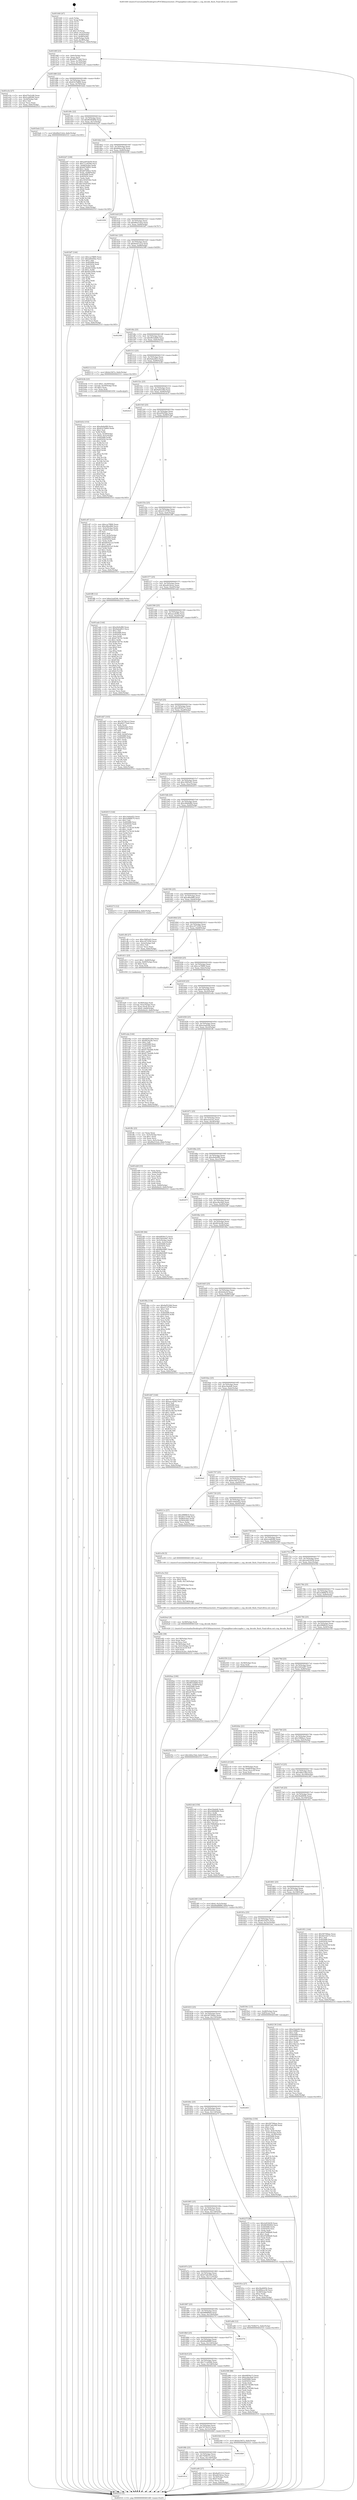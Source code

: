 digraph "0x401440" {
  label = "0x401440 (/mnt/c/Users/mathe/Desktop/tcc/POCII/binaries/extr_FFmpeglibavcodeccngdec.c_cng_decode_flush_Final-ollvm.out::main(0))"
  labelloc = "t"
  node[shape=record]

  Entry [label="",width=0.3,height=0.3,shape=circle,fillcolor=black,style=filled]
  "0x40146f" [label="{
     0x40146f [23]\l
     | [instrs]\l
     &nbsp;&nbsp;0x40146f \<+3\>: mov -0x6c(%rbp),%eax\l
     &nbsp;&nbsp;0x401472 \<+2\>: mov %eax,%ecx\l
     &nbsp;&nbsp;0x401474 \<+6\>: sub $0x805774e6,%ecx\l
     &nbsp;&nbsp;0x40147a \<+3\>: mov %eax,-0x70(%rbp)\l
     &nbsp;&nbsp;0x40147d \<+3\>: mov %ecx,-0x74(%rbp)\l
     &nbsp;&nbsp;0x401480 \<+6\>: je 0000000000401e3e \<main+0x9fe\>\l
  }"]
  "0x401e3e" [label="{
     0x401e3e [27]\l
     | [instrs]\l
     &nbsp;&nbsp;0x401e3e \<+5\>: mov $0xd70a5c66,%eax\l
     &nbsp;&nbsp;0x401e43 \<+5\>: mov $0x2cddf280,%ecx\l
     &nbsp;&nbsp;0x401e48 \<+3\>: mov -0x2d(%rbp),%dl\l
     &nbsp;&nbsp;0x401e4b \<+3\>: test $0x1,%dl\l
     &nbsp;&nbsp;0x401e4e \<+3\>: cmovne %ecx,%eax\l
     &nbsp;&nbsp;0x401e51 \<+3\>: mov %eax,-0x6c(%rbp)\l
     &nbsp;&nbsp;0x401e54 \<+5\>: jmp 0000000000402533 \<main+0x10f3\>\l
  }"]
  "0x401486" [label="{
     0x401486 [22]\l
     | [instrs]\l
     &nbsp;&nbsp;0x401486 \<+5\>: jmp 000000000040148b \<main+0x4b\>\l
     &nbsp;&nbsp;0x40148b \<+3\>: mov -0x70(%rbp),%eax\l
     &nbsp;&nbsp;0x40148e \<+5\>: sub $0x81b7b800,%eax\l
     &nbsp;&nbsp;0x401493 \<+3\>: mov %eax,-0x78(%rbp)\l
     &nbsp;&nbsp;0x401496 \<+6\>: je 0000000000401beb \<main+0x7ab\>\l
  }"]
  Exit [label="",width=0.3,height=0.3,shape=circle,fillcolor=black,style=filled,peripheries=2]
  "0x401beb" [label="{
     0x401beb [12]\l
     | [instrs]\l
     &nbsp;&nbsp;0x401beb \<+7\>: movl $0x89a514cb,-0x6c(%rbp)\l
     &nbsp;&nbsp;0x401bf2 \<+5\>: jmp 0000000000402533 \<main+0x10f3\>\l
  }"]
  "0x40149c" [label="{
     0x40149c [22]\l
     | [instrs]\l
     &nbsp;&nbsp;0x40149c \<+5\>: jmp 00000000004014a1 \<main+0x61\>\l
     &nbsp;&nbsp;0x4014a1 \<+3\>: mov -0x70(%rbp),%eax\l
     &nbsp;&nbsp;0x4014a4 \<+5\>: sub $0x8639260d,%eax\l
     &nbsp;&nbsp;0x4014a9 \<+3\>: mov %eax,-0x7c(%rbp)\l
     &nbsp;&nbsp;0x4014ac \<+6\>: je 00000000004022d7 \<main+0xe97\>\l
  }"]
  "0x40235c" [label="{
     0x40235c [12]\l
     | [instrs]\l
     &nbsp;&nbsp;0x40235c \<+7\>: movl $0x3d0a15bd,-0x6c(%rbp)\l
     &nbsp;&nbsp;0x402363 \<+5\>: jmp 0000000000402533 \<main+0x10f3\>\l
  }"]
  "0x4022d7" [label="{
     0x4022d7 [109]\l
     | [instrs]\l
     &nbsp;&nbsp;0x4022d7 \<+5\>: mov $0x2e832b59,%eax\l
     &nbsp;&nbsp;0x4022dc \<+5\>: mov $0x711e62b6,%ecx\l
     &nbsp;&nbsp;0x4022e1 \<+3\>: mov -0x68(%rbp),%edx\l
     &nbsp;&nbsp;0x4022e4 \<+6\>: add $0xb67b6fe2,%edx\l
     &nbsp;&nbsp;0x4022ea \<+3\>: add $0x1,%edx\l
     &nbsp;&nbsp;0x4022ed \<+6\>: sub $0xb67b6fe2,%edx\l
     &nbsp;&nbsp;0x4022f3 \<+3\>: mov %edx,-0x68(%rbp)\l
     &nbsp;&nbsp;0x4022f6 \<+7\>: mov 0x405068,%edx\l
     &nbsp;&nbsp;0x4022fd \<+7\>: mov 0x405054,%esi\l
     &nbsp;&nbsp;0x402304 \<+2\>: mov %edx,%edi\l
     &nbsp;&nbsp;0x402306 \<+6\>: sub $0x165d53b2,%edi\l
     &nbsp;&nbsp;0x40230c \<+3\>: sub $0x1,%edi\l
     &nbsp;&nbsp;0x40230f \<+6\>: add $0x165d53b2,%edi\l
     &nbsp;&nbsp;0x402315 \<+3\>: imul %edi,%edx\l
     &nbsp;&nbsp;0x402318 \<+3\>: and $0x1,%edx\l
     &nbsp;&nbsp;0x40231b \<+3\>: cmp $0x0,%edx\l
     &nbsp;&nbsp;0x40231e \<+4\>: sete %r8b\l
     &nbsp;&nbsp;0x402322 \<+3\>: cmp $0xa,%esi\l
     &nbsp;&nbsp;0x402325 \<+4\>: setl %r9b\l
     &nbsp;&nbsp;0x402329 \<+3\>: mov %r8b,%r10b\l
     &nbsp;&nbsp;0x40232c \<+3\>: and %r9b,%r10b\l
     &nbsp;&nbsp;0x40232f \<+3\>: xor %r9b,%r8b\l
     &nbsp;&nbsp;0x402332 \<+3\>: or %r8b,%r10b\l
     &nbsp;&nbsp;0x402335 \<+4\>: test $0x1,%r10b\l
     &nbsp;&nbsp;0x402339 \<+3\>: cmovne %ecx,%eax\l
     &nbsp;&nbsp;0x40233c \<+3\>: mov %eax,-0x6c(%rbp)\l
     &nbsp;&nbsp;0x40233f \<+5\>: jmp 0000000000402533 \<main+0x10f3\>\l
  }"]
  "0x4014b2" [label="{
     0x4014b2 [22]\l
     | [instrs]\l
     &nbsp;&nbsp;0x4014b2 \<+5\>: jmp 00000000004014b7 \<main+0x77\>\l
     &nbsp;&nbsp;0x4014b7 \<+3\>: mov -0x70(%rbp),%eax\l
     &nbsp;&nbsp;0x4014ba \<+5\>: sub $0x894ece36,%eax\l
     &nbsp;&nbsp;0x4014bf \<+3\>: mov %eax,-0x80(%rbp)\l
     &nbsp;&nbsp;0x4014c2 \<+6\>: je 0000000000401939 \<main+0x4f9\>\l
  }"]
  "0x4021dd" [label="{
     0x4021dd [150]\l
     | [instrs]\l
     &nbsp;&nbsp;0x4021dd \<+5\>: mov $0xe54ab46,%edx\l
     &nbsp;&nbsp;0x4021e2 \<+5\>: mov $0xc84b6d84,%esi\l
     &nbsp;&nbsp;0x4021e7 \<+3\>: mov $0x1,%r8b\l
     &nbsp;&nbsp;0x4021ea \<+8\>: mov 0x405068,%r9d\l
     &nbsp;&nbsp;0x4021f2 \<+8\>: mov 0x405054,%r10d\l
     &nbsp;&nbsp;0x4021fa \<+3\>: mov %r9d,%r11d\l
     &nbsp;&nbsp;0x4021fd \<+7\>: add $0x769b46eb,%r11d\l
     &nbsp;&nbsp;0x402204 \<+4\>: sub $0x1,%r11d\l
     &nbsp;&nbsp;0x402208 \<+7\>: sub $0x769b46eb,%r11d\l
     &nbsp;&nbsp;0x40220f \<+4\>: imul %r11d,%r9d\l
     &nbsp;&nbsp;0x402213 \<+4\>: and $0x1,%r9d\l
     &nbsp;&nbsp;0x402217 \<+4\>: cmp $0x0,%r9d\l
     &nbsp;&nbsp;0x40221b \<+3\>: sete %bl\l
     &nbsp;&nbsp;0x40221e \<+4\>: cmp $0xa,%r10d\l
     &nbsp;&nbsp;0x402222 \<+4\>: setl %r14b\l
     &nbsp;&nbsp;0x402226 \<+3\>: mov %bl,%r15b\l
     &nbsp;&nbsp;0x402229 \<+4\>: xor $0xff,%r15b\l
     &nbsp;&nbsp;0x40222d \<+3\>: mov %r14b,%r12b\l
     &nbsp;&nbsp;0x402230 \<+4\>: xor $0xff,%r12b\l
     &nbsp;&nbsp;0x402234 \<+4\>: xor $0x0,%r8b\l
     &nbsp;&nbsp;0x402238 \<+3\>: mov %r15b,%r13b\l
     &nbsp;&nbsp;0x40223b \<+4\>: and $0x0,%r13b\l
     &nbsp;&nbsp;0x40223f \<+3\>: and %r8b,%bl\l
     &nbsp;&nbsp;0x402242 \<+3\>: mov %r12b,%al\l
     &nbsp;&nbsp;0x402245 \<+2\>: and $0x0,%al\l
     &nbsp;&nbsp;0x402247 \<+3\>: and %r8b,%r14b\l
     &nbsp;&nbsp;0x40224a \<+3\>: or %bl,%r13b\l
     &nbsp;&nbsp;0x40224d \<+3\>: or %r14b,%al\l
     &nbsp;&nbsp;0x402250 \<+3\>: xor %al,%r13b\l
     &nbsp;&nbsp;0x402253 \<+3\>: or %r12b,%r15b\l
     &nbsp;&nbsp;0x402256 \<+4\>: xor $0xff,%r15b\l
     &nbsp;&nbsp;0x40225a \<+4\>: or $0x0,%r8b\l
     &nbsp;&nbsp;0x40225e \<+3\>: and %r8b,%r15b\l
     &nbsp;&nbsp;0x402261 \<+3\>: or %r15b,%r13b\l
     &nbsp;&nbsp;0x402264 \<+4\>: test $0x1,%r13b\l
     &nbsp;&nbsp;0x402268 \<+3\>: cmovne %esi,%edx\l
     &nbsp;&nbsp;0x40226b \<+3\>: mov %edx,-0x6c(%rbp)\l
     &nbsp;&nbsp;0x40226e \<+5\>: jmp 0000000000402533 \<main+0x10f3\>\l
  }"]
  "0x401939" [label="{
     0x401939\l
  }", style=dashed]
  "0x4014c8" [label="{
     0x4014c8 [25]\l
     | [instrs]\l
     &nbsp;&nbsp;0x4014c8 \<+5\>: jmp 00000000004014cd \<main+0x8d\>\l
     &nbsp;&nbsp;0x4014cd \<+3\>: mov -0x70(%rbp),%eax\l
     &nbsp;&nbsp;0x4014d0 \<+5\>: sub $0x89a514cb,%eax\l
     &nbsp;&nbsp;0x4014d5 \<+6\>: mov %eax,-0x84(%rbp)\l
     &nbsp;&nbsp;0x4014db \<+6\>: je 0000000000401bf7 \<main+0x7b7\>\l
  }"]
  "0x4020ae" [label="{
     0x4020ae [100]\l
     | [instrs]\l
     &nbsp;&nbsp;0x4020ae \<+5\>: mov $0x1de6ad22,%eax\l
     &nbsp;&nbsp;0x4020b3 \<+5\>: mov $0x961bdbf0,%ecx\l
     &nbsp;&nbsp;0x4020b8 \<+7\>: movl $0x0,-0x68(%rbp)\l
     &nbsp;&nbsp;0x4020bf \<+7\>: mov 0x405068,%edx\l
     &nbsp;&nbsp;0x4020c6 \<+7\>: mov 0x405054,%esi\l
     &nbsp;&nbsp;0x4020cd \<+3\>: mov %edx,%r8d\l
     &nbsp;&nbsp;0x4020d0 \<+7\>: add $0xeb7f4e1f,%r8d\l
     &nbsp;&nbsp;0x4020d7 \<+4\>: sub $0x1,%r8d\l
     &nbsp;&nbsp;0x4020db \<+7\>: sub $0xeb7f4e1f,%r8d\l
     &nbsp;&nbsp;0x4020e2 \<+4\>: imul %r8d,%edx\l
     &nbsp;&nbsp;0x4020e6 \<+3\>: and $0x1,%edx\l
     &nbsp;&nbsp;0x4020e9 \<+3\>: cmp $0x0,%edx\l
     &nbsp;&nbsp;0x4020ec \<+4\>: sete %r9b\l
     &nbsp;&nbsp;0x4020f0 \<+3\>: cmp $0xa,%esi\l
     &nbsp;&nbsp;0x4020f3 \<+4\>: setl %r10b\l
     &nbsp;&nbsp;0x4020f7 \<+3\>: mov %r9b,%r11b\l
     &nbsp;&nbsp;0x4020fa \<+3\>: and %r10b,%r11b\l
     &nbsp;&nbsp;0x4020fd \<+3\>: xor %r10b,%r9b\l
     &nbsp;&nbsp;0x402100 \<+3\>: or %r9b,%r11b\l
     &nbsp;&nbsp;0x402103 \<+4\>: test $0x1,%r11b\l
     &nbsp;&nbsp;0x402107 \<+3\>: cmovne %ecx,%eax\l
     &nbsp;&nbsp;0x40210a \<+3\>: mov %eax,-0x6c(%rbp)\l
     &nbsp;&nbsp;0x40210d \<+5\>: jmp 0000000000402533 \<main+0x10f3\>\l
  }"]
  "0x401bf7" [label="{
     0x401bf7 [144]\l
     | [instrs]\l
     &nbsp;&nbsp;0x401bf7 \<+5\>: mov $0xcca7f890,%eax\l
     &nbsp;&nbsp;0x401bfc \<+5\>: mov $0xa092f5be,%ecx\l
     &nbsp;&nbsp;0x401c01 \<+2\>: mov $0x1,%dl\l
     &nbsp;&nbsp;0x401c03 \<+7\>: mov 0x405068,%esi\l
     &nbsp;&nbsp;0x401c0a \<+7\>: mov 0x405054,%edi\l
     &nbsp;&nbsp;0x401c11 \<+3\>: mov %esi,%r8d\l
     &nbsp;&nbsp;0x401c14 \<+7\>: sub $0xf4332fde,%r8d\l
     &nbsp;&nbsp;0x401c1b \<+4\>: sub $0x1,%r8d\l
     &nbsp;&nbsp;0x401c1f \<+7\>: add $0xf4332fde,%r8d\l
     &nbsp;&nbsp;0x401c26 \<+4\>: imul %r8d,%esi\l
     &nbsp;&nbsp;0x401c2a \<+3\>: and $0x1,%esi\l
     &nbsp;&nbsp;0x401c2d \<+3\>: cmp $0x0,%esi\l
     &nbsp;&nbsp;0x401c30 \<+4\>: sete %r9b\l
     &nbsp;&nbsp;0x401c34 \<+3\>: cmp $0xa,%edi\l
     &nbsp;&nbsp;0x401c37 \<+4\>: setl %r10b\l
     &nbsp;&nbsp;0x401c3b \<+3\>: mov %r9b,%r11b\l
     &nbsp;&nbsp;0x401c3e \<+4\>: xor $0xff,%r11b\l
     &nbsp;&nbsp;0x401c42 \<+3\>: mov %r10b,%bl\l
     &nbsp;&nbsp;0x401c45 \<+3\>: xor $0xff,%bl\l
     &nbsp;&nbsp;0x401c48 \<+3\>: xor $0x1,%dl\l
     &nbsp;&nbsp;0x401c4b \<+3\>: mov %r11b,%r14b\l
     &nbsp;&nbsp;0x401c4e \<+4\>: and $0xff,%r14b\l
     &nbsp;&nbsp;0x401c52 \<+3\>: and %dl,%r9b\l
     &nbsp;&nbsp;0x401c55 \<+3\>: mov %bl,%r15b\l
     &nbsp;&nbsp;0x401c58 \<+4\>: and $0xff,%r15b\l
     &nbsp;&nbsp;0x401c5c \<+3\>: and %dl,%r10b\l
     &nbsp;&nbsp;0x401c5f \<+3\>: or %r9b,%r14b\l
     &nbsp;&nbsp;0x401c62 \<+3\>: or %r10b,%r15b\l
     &nbsp;&nbsp;0x401c65 \<+3\>: xor %r15b,%r14b\l
     &nbsp;&nbsp;0x401c68 \<+3\>: or %bl,%r11b\l
     &nbsp;&nbsp;0x401c6b \<+4\>: xor $0xff,%r11b\l
     &nbsp;&nbsp;0x401c6f \<+3\>: or $0x1,%dl\l
     &nbsp;&nbsp;0x401c72 \<+3\>: and %dl,%r11b\l
     &nbsp;&nbsp;0x401c75 \<+3\>: or %r11b,%r14b\l
     &nbsp;&nbsp;0x401c78 \<+4\>: test $0x1,%r14b\l
     &nbsp;&nbsp;0x401c7c \<+3\>: cmovne %ecx,%eax\l
     &nbsp;&nbsp;0x401c7f \<+3\>: mov %eax,-0x6c(%rbp)\l
     &nbsp;&nbsp;0x401c82 \<+5\>: jmp 0000000000402533 \<main+0x10f3\>\l
  }"]
  "0x4014e1" [label="{
     0x4014e1 [25]\l
     | [instrs]\l
     &nbsp;&nbsp;0x4014e1 \<+5\>: jmp 00000000004014e6 \<main+0xa6\>\l
     &nbsp;&nbsp;0x4014e6 \<+3\>: mov -0x70(%rbp),%eax\l
     &nbsp;&nbsp;0x4014e9 \<+5\>: sub $0x8ed51214,%eax\l
     &nbsp;&nbsp;0x4014ee \<+6\>: mov %eax,-0x88(%rbp)\l
     &nbsp;&nbsp;0x4014f4 \<+6\>: je 0000000000402368 \<main+0xf28\>\l
  }"]
  "0x401e92" [label="{
     0x401e92 [39]\l
     | [instrs]\l
     &nbsp;&nbsp;0x401e92 \<+6\>: mov -0x138(%rbp),%ecx\l
     &nbsp;&nbsp;0x401e98 \<+3\>: imul %eax,%ecx\l
     &nbsp;&nbsp;0x401e9b \<+3\>: movslq %ecx,%r8\l
     &nbsp;&nbsp;0x401e9e \<+4\>: mov -0x58(%rbp),%r9\l
     &nbsp;&nbsp;0x401ea2 \<+4\>: movslq -0x5c(%rbp),%r10\l
     &nbsp;&nbsp;0x401ea6 \<+4\>: mov (%r9,%r10,8),%r9\l
     &nbsp;&nbsp;0x401eaa \<+3\>: mov %r8,(%r9)\l
     &nbsp;&nbsp;0x401ead \<+7\>: movl $0xe2cfc2ec,-0x6c(%rbp)\l
     &nbsp;&nbsp;0x401eb4 \<+5\>: jmp 0000000000402533 \<main+0x10f3\>\l
  }"]
  "0x402368" [label="{
     0x402368\l
  }", style=dashed]
  "0x4014fa" [label="{
     0x4014fa [25]\l
     | [instrs]\l
     &nbsp;&nbsp;0x4014fa \<+5\>: jmp 00000000004014ff \<main+0xbf\>\l
     &nbsp;&nbsp;0x4014ff \<+3\>: mov -0x70(%rbp),%eax\l
     &nbsp;&nbsp;0x401502 \<+5\>: sub $0x961bdbf0,%eax\l
     &nbsp;&nbsp;0x401507 \<+6\>: mov %eax,-0x8c(%rbp)\l
     &nbsp;&nbsp;0x40150d \<+6\>: je 0000000000402112 \<main+0xcd2\>\l
  }"]
  "0x401e5e" [label="{
     0x401e5e [52]\l
     | [instrs]\l
     &nbsp;&nbsp;0x401e5e \<+2\>: xor %ecx,%ecx\l
     &nbsp;&nbsp;0x401e60 \<+5\>: mov $0x2,%edx\l
     &nbsp;&nbsp;0x401e65 \<+6\>: mov %edx,-0x134(%rbp)\l
     &nbsp;&nbsp;0x401e6b \<+1\>: cltd\l
     &nbsp;&nbsp;0x401e6c \<+6\>: mov -0x134(%rbp),%esi\l
     &nbsp;&nbsp;0x401e72 \<+2\>: idiv %esi\l
     &nbsp;&nbsp;0x401e74 \<+6\>: imul $0xfffffffe,%edx,%edx\l
     &nbsp;&nbsp;0x401e7a \<+2\>: mov %ecx,%edi\l
     &nbsp;&nbsp;0x401e7c \<+2\>: sub %edx,%edi\l
     &nbsp;&nbsp;0x401e7e \<+2\>: mov %ecx,%edx\l
     &nbsp;&nbsp;0x401e80 \<+3\>: sub $0x1,%edx\l
     &nbsp;&nbsp;0x401e83 \<+2\>: add %edx,%edi\l
     &nbsp;&nbsp;0x401e85 \<+2\>: sub %edi,%ecx\l
     &nbsp;&nbsp;0x401e87 \<+6\>: mov %ecx,-0x138(%rbp)\l
     &nbsp;&nbsp;0x401e8d \<+5\>: call 0000000000401160 \<next_i\>\l
     | [calls]\l
     &nbsp;&nbsp;0x401160 \{1\} (/mnt/c/Users/mathe/Desktop/tcc/POCII/binaries/extr_FFmpeglibavcodeccngdec.c_cng_decode_flush_Final-ollvm.out::next_i)\l
  }"]
  "0x402112" [label="{
     0x402112 [12]\l
     | [instrs]\l
     &nbsp;&nbsp;0x402112 \<+7\>: movl $0xfa1947a,-0x6c(%rbp)\l
     &nbsp;&nbsp;0x402119 \<+5\>: jmp 0000000000402533 \<main+0x10f3\>\l
  }"]
  "0x401513" [label="{
     0x401513 [25]\l
     | [instrs]\l
     &nbsp;&nbsp;0x401513 \<+5\>: jmp 0000000000401518 \<main+0xd8\>\l
     &nbsp;&nbsp;0x401518 \<+3\>: mov -0x70(%rbp),%eax\l
     &nbsp;&nbsp;0x40151b \<+5\>: sub $0x9abedf23,%eax\l
     &nbsp;&nbsp;0x401520 \<+6\>: mov %eax,-0x90(%rbp)\l
     &nbsp;&nbsp;0x401526 \<+6\>: je 0000000000401b3b \<main+0x6fb\>\l
  }"]
  "0x401d28" [label="{
     0x401d28 [31]\l
     | [instrs]\l
     &nbsp;&nbsp;0x401d28 \<+4\>: mov -0x58(%rbp),%rdi\l
     &nbsp;&nbsp;0x401d2c \<+4\>: movslq -0x5c(%rbp),%rcx\l
     &nbsp;&nbsp;0x401d30 \<+4\>: mov %rax,(%rdi,%rcx,8)\l
     &nbsp;&nbsp;0x401d34 \<+7\>: movl $0x0,-0x64(%rbp)\l
     &nbsp;&nbsp;0x401d3b \<+7\>: movl $0x6e8a24,-0x6c(%rbp)\l
     &nbsp;&nbsp;0x401d42 \<+5\>: jmp 0000000000402533 \<main+0x10f3\>\l
  }"]
  "0x401b3b" [label="{
     0x401b3b [23]\l
     | [instrs]\l
     &nbsp;&nbsp;0x401b3b \<+7\>: movl $0x1,-0x50(%rbp)\l
     &nbsp;&nbsp;0x401b42 \<+4\>: movslq -0x50(%rbp),%rax\l
     &nbsp;&nbsp;0x401b46 \<+4\>: shl $0x3,%rax\l
     &nbsp;&nbsp;0x401b4a \<+3\>: mov %rax,%rdi\l
     &nbsp;&nbsp;0x401b4d \<+5\>: call 0000000000401050 \<malloc@plt\>\l
     | [calls]\l
     &nbsp;&nbsp;0x401050 \{1\} (unknown)\l
  }"]
  "0x40152c" [label="{
     0x40152c [25]\l
     | [instrs]\l
     &nbsp;&nbsp;0x40152c \<+5\>: jmp 0000000000401531 \<main+0xf1\>\l
     &nbsp;&nbsp;0x401531 \<+3\>: mov -0x70(%rbp),%eax\l
     &nbsp;&nbsp;0x401534 \<+5\>: sub $0x9af5236d,%eax\l
     &nbsp;&nbsp;0x401539 \<+6\>: mov %eax,-0x94(%rbp)\l
     &nbsp;&nbsp;0x40153f \<+6\>: je 00000000004024c5 \<main+0x1085\>\l
  }"]
  "0x401b52" [label="{
     0x401b52 [153]\l
     | [instrs]\l
     &nbsp;&nbsp;0x401b52 \<+5\>: mov $0xe9e6ef89,%ecx\l
     &nbsp;&nbsp;0x401b57 \<+5\>: mov $0x81b7b800,%edx\l
     &nbsp;&nbsp;0x401b5c \<+3\>: mov $0x1,%sil\l
     &nbsp;&nbsp;0x401b5f \<+3\>: xor %r8d,%r8d\l
     &nbsp;&nbsp;0x401b62 \<+4\>: mov %rax,-0x58(%rbp)\l
     &nbsp;&nbsp;0x401b66 \<+7\>: movl $0x0,-0x5c(%rbp)\l
     &nbsp;&nbsp;0x401b6d \<+8\>: mov 0x405068,%r9d\l
     &nbsp;&nbsp;0x401b75 \<+8\>: mov 0x405054,%r10d\l
     &nbsp;&nbsp;0x401b7d \<+4\>: sub $0x1,%r8d\l
     &nbsp;&nbsp;0x401b81 \<+3\>: mov %r9d,%r11d\l
     &nbsp;&nbsp;0x401b84 \<+3\>: add %r8d,%r11d\l
     &nbsp;&nbsp;0x401b87 \<+4\>: imul %r11d,%r9d\l
     &nbsp;&nbsp;0x401b8b \<+4\>: and $0x1,%r9d\l
     &nbsp;&nbsp;0x401b8f \<+4\>: cmp $0x0,%r9d\l
     &nbsp;&nbsp;0x401b93 \<+3\>: sete %bl\l
     &nbsp;&nbsp;0x401b96 \<+4\>: cmp $0xa,%r10d\l
     &nbsp;&nbsp;0x401b9a \<+4\>: setl %r14b\l
     &nbsp;&nbsp;0x401b9e \<+3\>: mov %bl,%r15b\l
     &nbsp;&nbsp;0x401ba1 \<+4\>: xor $0xff,%r15b\l
     &nbsp;&nbsp;0x401ba5 \<+3\>: mov %r14b,%r12b\l
     &nbsp;&nbsp;0x401ba8 \<+4\>: xor $0xff,%r12b\l
     &nbsp;&nbsp;0x401bac \<+4\>: xor $0x0,%sil\l
     &nbsp;&nbsp;0x401bb0 \<+3\>: mov %r15b,%r13b\l
     &nbsp;&nbsp;0x401bb3 \<+4\>: and $0x0,%r13b\l
     &nbsp;&nbsp;0x401bb7 \<+3\>: and %sil,%bl\l
     &nbsp;&nbsp;0x401bba \<+3\>: mov %r12b,%al\l
     &nbsp;&nbsp;0x401bbd \<+2\>: and $0x0,%al\l
     &nbsp;&nbsp;0x401bbf \<+3\>: and %sil,%r14b\l
     &nbsp;&nbsp;0x401bc2 \<+3\>: or %bl,%r13b\l
     &nbsp;&nbsp;0x401bc5 \<+3\>: or %r14b,%al\l
     &nbsp;&nbsp;0x401bc8 \<+3\>: xor %al,%r13b\l
     &nbsp;&nbsp;0x401bcb \<+3\>: or %r12b,%r15b\l
     &nbsp;&nbsp;0x401bce \<+4\>: xor $0xff,%r15b\l
     &nbsp;&nbsp;0x401bd2 \<+4\>: or $0x0,%sil\l
     &nbsp;&nbsp;0x401bd6 \<+3\>: and %sil,%r15b\l
     &nbsp;&nbsp;0x401bd9 \<+3\>: or %r15b,%r13b\l
     &nbsp;&nbsp;0x401bdc \<+4\>: test $0x1,%r13b\l
     &nbsp;&nbsp;0x401be0 \<+3\>: cmovne %edx,%ecx\l
     &nbsp;&nbsp;0x401be3 \<+3\>: mov %ecx,-0x6c(%rbp)\l
     &nbsp;&nbsp;0x401be6 \<+5\>: jmp 0000000000402533 \<main+0x10f3\>\l
  }"]
  "0x4024c5" [label="{
     0x4024c5\l
  }", style=dashed]
  "0x401545" [label="{
     0x401545 [25]\l
     | [instrs]\l
     &nbsp;&nbsp;0x401545 \<+5\>: jmp 000000000040154a \<main+0x10a\>\l
     &nbsp;&nbsp;0x40154a \<+3\>: mov -0x70(%rbp),%eax\l
     &nbsp;&nbsp;0x40154d \<+5\>: sub $0xa092f5be,%eax\l
     &nbsp;&nbsp;0x401552 \<+6\>: mov %eax,-0x98(%rbp)\l
     &nbsp;&nbsp;0x401558 \<+6\>: je 0000000000401c87 \<main+0x847\>\l
  }"]
  "0x401914" [label="{
     0x401914\l
  }", style=dashed]
  "0x401c87" [label="{
     0x401c87 [111]\l
     | [instrs]\l
     &nbsp;&nbsp;0x401c87 \<+5\>: mov $0xcca7f890,%eax\l
     &nbsp;&nbsp;0x401c8c \<+5\>: mov $0xc8fee880,%ecx\l
     &nbsp;&nbsp;0x401c91 \<+3\>: mov -0x5c(%rbp),%edx\l
     &nbsp;&nbsp;0x401c94 \<+3\>: cmp -0x50(%rbp),%edx\l
     &nbsp;&nbsp;0x401c97 \<+4\>: setl %sil\l
     &nbsp;&nbsp;0x401c9b \<+4\>: and $0x1,%sil\l
     &nbsp;&nbsp;0x401c9f \<+4\>: mov %sil,-0x2e(%rbp)\l
     &nbsp;&nbsp;0x401ca3 \<+7\>: mov 0x405068,%edx\l
     &nbsp;&nbsp;0x401caa \<+7\>: mov 0x405054,%edi\l
     &nbsp;&nbsp;0x401cb1 \<+3\>: mov %edx,%r8d\l
     &nbsp;&nbsp;0x401cb4 \<+7\>: add $0xb95421a3,%r8d\l
     &nbsp;&nbsp;0x401cbb \<+4\>: sub $0x1,%r8d\l
     &nbsp;&nbsp;0x401cbf \<+7\>: sub $0xb95421a3,%r8d\l
     &nbsp;&nbsp;0x401cc6 \<+4\>: imul %r8d,%edx\l
     &nbsp;&nbsp;0x401cca \<+3\>: and $0x1,%edx\l
     &nbsp;&nbsp;0x401ccd \<+3\>: cmp $0x0,%edx\l
     &nbsp;&nbsp;0x401cd0 \<+4\>: sete %sil\l
     &nbsp;&nbsp;0x401cd4 \<+3\>: cmp $0xa,%edi\l
     &nbsp;&nbsp;0x401cd7 \<+4\>: setl %r9b\l
     &nbsp;&nbsp;0x401cdb \<+3\>: mov %sil,%r10b\l
     &nbsp;&nbsp;0x401cde \<+3\>: and %r9b,%r10b\l
     &nbsp;&nbsp;0x401ce1 \<+3\>: xor %r9b,%sil\l
     &nbsp;&nbsp;0x401ce4 \<+3\>: or %sil,%r10b\l
     &nbsp;&nbsp;0x401ce7 \<+4\>: test $0x1,%r10b\l
     &nbsp;&nbsp;0x401ceb \<+3\>: cmovne %ecx,%eax\l
     &nbsp;&nbsp;0x401cee \<+3\>: mov %eax,-0x6c(%rbp)\l
     &nbsp;&nbsp;0x401cf1 \<+5\>: jmp 0000000000402533 \<main+0x10f3\>\l
  }"]
  "0x40155e" [label="{
     0x40155e [25]\l
     | [instrs]\l
     &nbsp;&nbsp;0x40155e \<+5\>: jmp 0000000000401563 \<main+0x123\>\l
     &nbsp;&nbsp;0x401563 \<+3\>: mov -0x70(%rbp),%eax\l
     &nbsp;&nbsp;0x401566 \<+5\>: sub $0xa511f728,%eax\l
     &nbsp;&nbsp;0x40156b \<+6\>: mov %eax,-0x9c(%rbp)\l
     &nbsp;&nbsp;0x401571 \<+6\>: je 0000000000401ff0 \<main+0xbb0\>\l
  }"]
  "0x401a90" [label="{
     0x401a90 [27]\l
     | [instrs]\l
     &nbsp;&nbsp;0x401a90 \<+5\>: mov $0x8ed51214,%eax\l
     &nbsp;&nbsp;0x401a95 \<+5\>: mov $0xa823dcac,%ecx\l
     &nbsp;&nbsp;0x401a9a \<+3\>: mov -0x34(%rbp),%edx\l
     &nbsp;&nbsp;0x401a9d \<+3\>: cmp $0x0,%edx\l
     &nbsp;&nbsp;0x401aa0 \<+3\>: cmove %ecx,%eax\l
     &nbsp;&nbsp;0x401aa3 \<+3\>: mov %eax,-0x6c(%rbp)\l
     &nbsp;&nbsp;0x401aa6 \<+5\>: jmp 0000000000402533 \<main+0x10f3\>\l
  }"]
  "0x401ff0" [label="{
     0x401ff0 [12]\l
     | [instrs]\l
     &nbsp;&nbsp;0x401ff0 \<+7\>: movl $0xe2aaf24b,-0x6c(%rbp)\l
     &nbsp;&nbsp;0x401ff7 \<+5\>: jmp 0000000000402533 \<main+0x10f3\>\l
  }"]
  "0x401577" [label="{
     0x401577 [25]\l
     | [instrs]\l
     &nbsp;&nbsp;0x401577 \<+5\>: jmp 000000000040157c \<main+0x13c\>\l
     &nbsp;&nbsp;0x40157c \<+3\>: mov -0x70(%rbp),%eax\l
     &nbsp;&nbsp;0x40157f \<+5\>: sub $0xa823dcac,%eax\l
     &nbsp;&nbsp;0x401584 \<+6\>: mov %eax,-0xa0(%rbp)\l
     &nbsp;&nbsp;0x40158a \<+6\>: je 0000000000401aab \<main+0x66b\>\l
  }"]
  "0x4018fb" [label="{
     0x4018fb [25]\l
     | [instrs]\l
     &nbsp;&nbsp;0x4018fb \<+5\>: jmp 0000000000401900 \<main+0x4c0\>\l
     &nbsp;&nbsp;0x401900 \<+3\>: mov -0x70(%rbp),%eax\l
     &nbsp;&nbsp;0x401903 \<+5\>: sub $0x7f29b57e,%eax\l
     &nbsp;&nbsp;0x401908 \<+6\>: mov %eax,-0x130(%rbp)\l
     &nbsp;&nbsp;0x40190e \<+6\>: je 0000000000401a90 \<main+0x650\>\l
  }"]
  "0x401aab" [label="{
     0x401aab [144]\l
     | [instrs]\l
     &nbsp;&nbsp;0x401aab \<+5\>: mov $0xe9e6ef89,%eax\l
     &nbsp;&nbsp;0x401ab0 \<+5\>: mov $0x9abedf23,%ecx\l
     &nbsp;&nbsp;0x401ab5 \<+2\>: mov $0x1,%dl\l
     &nbsp;&nbsp;0x401ab7 \<+7\>: mov 0x405068,%esi\l
     &nbsp;&nbsp;0x401abe \<+7\>: mov 0x405054,%edi\l
     &nbsp;&nbsp;0x401ac5 \<+3\>: mov %esi,%r8d\l
     &nbsp;&nbsp;0x401ac8 \<+7\>: sub $0xb73b741,%r8d\l
     &nbsp;&nbsp;0x401acf \<+4\>: sub $0x1,%r8d\l
     &nbsp;&nbsp;0x401ad3 \<+7\>: add $0xb73b741,%r8d\l
     &nbsp;&nbsp;0x401ada \<+4\>: imul %r8d,%esi\l
     &nbsp;&nbsp;0x401ade \<+3\>: and $0x1,%esi\l
     &nbsp;&nbsp;0x401ae1 \<+3\>: cmp $0x0,%esi\l
     &nbsp;&nbsp;0x401ae4 \<+4\>: sete %r9b\l
     &nbsp;&nbsp;0x401ae8 \<+3\>: cmp $0xa,%edi\l
     &nbsp;&nbsp;0x401aeb \<+4\>: setl %r10b\l
     &nbsp;&nbsp;0x401aef \<+3\>: mov %r9b,%r11b\l
     &nbsp;&nbsp;0x401af2 \<+4\>: xor $0xff,%r11b\l
     &nbsp;&nbsp;0x401af6 \<+3\>: mov %r10b,%bl\l
     &nbsp;&nbsp;0x401af9 \<+3\>: xor $0xff,%bl\l
     &nbsp;&nbsp;0x401afc \<+3\>: xor $0x0,%dl\l
     &nbsp;&nbsp;0x401aff \<+3\>: mov %r11b,%r14b\l
     &nbsp;&nbsp;0x401b02 \<+4\>: and $0x0,%r14b\l
     &nbsp;&nbsp;0x401b06 \<+3\>: and %dl,%r9b\l
     &nbsp;&nbsp;0x401b09 \<+3\>: mov %bl,%r15b\l
     &nbsp;&nbsp;0x401b0c \<+4\>: and $0x0,%r15b\l
     &nbsp;&nbsp;0x401b10 \<+3\>: and %dl,%r10b\l
     &nbsp;&nbsp;0x401b13 \<+3\>: or %r9b,%r14b\l
     &nbsp;&nbsp;0x401b16 \<+3\>: or %r10b,%r15b\l
     &nbsp;&nbsp;0x401b19 \<+3\>: xor %r15b,%r14b\l
     &nbsp;&nbsp;0x401b1c \<+3\>: or %bl,%r11b\l
     &nbsp;&nbsp;0x401b1f \<+4\>: xor $0xff,%r11b\l
     &nbsp;&nbsp;0x401b23 \<+3\>: or $0x0,%dl\l
     &nbsp;&nbsp;0x401b26 \<+3\>: and %dl,%r11b\l
     &nbsp;&nbsp;0x401b29 \<+3\>: or %r11b,%r14b\l
     &nbsp;&nbsp;0x401b2c \<+4\>: test $0x1,%r14b\l
     &nbsp;&nbsp;0x401b30 \<+3\>: cmovne %ecx,%eax\l
     &nbsp;&nbsp;0x401b33 \<+3\>: mov %eax,-0x6c(%rbp)\l
     &nbsp;&nbsp;0x401b36 \<+5\>: jmp 0000000000402533 \<main+0x10f3\>\l
  }"]
  "0x401590" [label="{
     0x401590 [25]\l
     | [instrs]\l
     &nbsp;&nbsp;0x401590 \<+5\>: jmp 0000000000401595 \<main+0x155\>\l
     &nbsp;&nbsp;0x401595 \<+3\>: mov -0x70(%rbp),%eax\l
     &nbsp;&nbsp;0x401598 \<+5\>: sub $0xaacc6282,%eax\l
     &nbsp;&nbsp;0x40159d \<+6\>: mov %eax,-0xa4(%rbp)\l
     &nbsp;&nbsp;0x4015a3 \<+6\>: je 0000000000401dd7 \<main+0x997\>\l
  }"]
  "0x4024b9" [label="{
     0x4024b9\l
  }", style=dashed]
  "0x401dd7" [label="{
     0x401dd7 [103]\l
     | [instrs]\l
     &nbsp;&nbsp;0x401dd7 \<+5\>: mov $0x7675b1e3,%eax\l
     &nbsp;&nbsp;0x401ddc \<+5\>: mov $0x805774e6,%ecx\l
     &nbsp;&nbsp;0x401de1 \<+2\>: xor %edx,%edx\l
     &nbsp;&nbsp;0x401de3 \<+3\>: mov -0x64(%rbp),%esi\l
     &nbsp;&nbsp;0x401de6 \<+3\>: cmp -0x60(%rbp),%esi\l
     &nbsp;&nbsp;0x401de9 \<+4\>: setl %dil\l
     &nbsp;&nbsp;0x401ded \<+4\>: and $0x1,%dil\l
     &nbsp;&nbsp;0x401df1 \<+4\>: mov %dil,-0x2d(%rbp)\l
     &nbsp;&nbsp;0x401df5 \<+7\>: mov 0x405068,%esi\l
     &nbsp;&nbsp;0x401dfc \<+8\>: mov 0x405054,%r8d\l
     &nbsp;&nbsp;0x401e04 \<+3\>: sub $0x1,%edx\l
     &nbsp;&nbsp;0x401e07 \<+3\>: mov %esi,%r9d\l
     &nbsp;&nbsp;0x401e0a \<+3\>: add %edx,%r9d\l
     &nbsp;&nbsp;0x401e0d \<+4\>: imul %r9d,%esi\l
     &nbsp;&nbsp;0x401e11 \<+3\>: and $0x1,%esi\l
     &nbsp;&nbsp;0x401e14 \<+3\>: cmp $0x0,%esi\l
     &nbsp;&nbsp;0x401e17 \<+4\>: sete %dil\l
     &nbsp;&nbsp;0x401e1b \<+4\>: cmp $0xa,%r8d\l
     &nbsp;&nbsp;0x401e1f \<+4\>: setl %r10b\l
     &nbsp;&nbsp;0x401e23 \<+3\>: mov %dil,%r11b\l
     &nbsp;&nbsp;0x401e26 \<+3\>: and %r10b,%r11b\l
     &nbsp;&nbsp;0x401e29 \<+3\>: xor %r10b,%dil\l
     &nbsp;&nbsp;0x401e2c \<+3\>: or %dil,%r11b\l
     &nbsp;&nbsp;0x401e2f \<+4\>: test $0x1,%r11b\l
     &nbsp;&nbsp;0x401e33 \<+3\>: cmovne %ecx,%eax\l
     &nbsp;&nbsp;0x401e36 \<+3\>: mov %eax,-0x6c(%rbp)\l
     &nbsp;&nbsp;0x401e39 \<+5\>: jmp 0000000000402533 \<main+0x10f3\>\l
  }"]
  "0x4015a9" [label="{
     0x4015a9 [25]\l
     | [instrs]\l
     &nbsp;&nbsp;0x4015a9 \<+5\>: jmp 00000000004015ae \<main+0x16e\>\l
     &nbsp;&nbsp;0x4015ae \<+3\>: mov -0x70(%rbp),%eax\l
     &nbsp;&nbsp;0x4015b1 \<+5\>: sub $0xbf956a73,%eax\l
     &nbsp;&nbsp;0x4015b6 \<+6\>: mov %eax,-0xa8(%rbp)\l
     &nbsp;&nbsp;0x4015bc \<+6\>: je 000000000040252c \<main+0x10ec\>\l
  }"]
  "0x4018e2" [label="{
     0x4018e2 [25]\l
     | [instrs]\l
     &nbsp;&nbsp;0x4018e2 \<+5\>: jmp 00000000004018e7 \<main+0x4a7\>\l
     &nbsp;&nbsp;0x4018e7 \<+3\>: mov -0x70(%rbp),%eax\l
     &nbsp;&nbsp;0x4018ea \<+5\>: sub $0x7675b1e3,%eax\l
     &nbsp;&nbsp;0x4018ef \<+6\>: mov %eax,-0x12c(%rbp)\l
     &nbsp;&nbsp;0x4018f5 \<+6\>: je 00000000004024b9 \<main+0x1079\>\l
  }"]
  "0x40252c" [label="{
     0x40252c\l
  }", style=dashed]
  "0x4015c2" [label="{
     0x4015c2 [25]\l
     | [instrs]\l
     &nbsp;&nbsp;0x4015c2 \<+5\>: jmp 00000000004015c7 \<main+0x187\>\l
     &nbsp;&nbsp;0x4015c7 \<+3\>: mov -0x70(%rbp),%eax\l
     &nbsp;&nbsp;0x4015ca \<+5\>: sub $0xc5995a03,%eax\l
     &nbsp;&nbsp;0x4015cf \<+6\>: mov %eax,-0xac(%rbp)\l
     &nbsp;&nbsp;0x4015d5 \<+6\>: je 0000000000402015 \<main+0xbd5\>\l
  }"]
  "0x402344" [label="{
     0x402344 [12]\l
     | [instrs]\l
     &nbsp;&nbsp;0x402344 \<+7\>: movl $0xfa1947a,-0x6c(%rbp)\l
     &nbsp;&nbsp;0x40234b \<+5\>: jmp 0000000000402533 \<main+0x10f3\>\l
  }"]
  "0x402015" [label="{
     0x402015 [144]\l
     | [instrs]\l
     &nbsp;&nbsp;0x402015 \<+5\>: mov $0x1de6ad22,%eax\l
     &nbsp;&nbsp;0x40201a \<+5\>: mov $0x2e966b74,%ecx\l
     &nbsp;&nbsp;0x40201f \<+2\>: mov $0x1,%dl\l
     &nbsp;&nbsp;0x402021 \<+7\>: mov 0x405068,%esi\l
     &nbsp;&nbsp;0x402028 \<+7\>: mov 0x405054,%edi\l
     &nbsp;&nbsp;0x40202f \<+3\>: mov %esi,%r8d\l
     &nbsp;&nbsp;0x402032 \<+7\>: sub $0x77a74c24,%r8d\l
     &nbsp;&nbsp;0x402039 \<+4\>: sub $0x1,%r8d\l
     &nbsp;&nbsp;0x40203d \<+7\>: add $0x77a74c24,%r8d\l
     &nbsp;&nbsp;0x402044 \<+4\>: imul %r8d,%esi\l
     &nbsp;&nbsp;0x402048 \<+3\>: and $0x1,%esi\l
     &nbsp;&nbsp;0x40204b \<+3\>: cmp $0x0,%esi\l
     &nbsp;&nbsp;0x40204e \<+4\>: sete %r9b\l
     &nbsp;&nbsp;0x402052 \<+3\>: cmp $0xa,%edi\l
     &nbsp;&nbsp;0x402055 \<+4\>: setl %r10b\l
     &nbsp;&nbsp;0x402059 \<+3\>: mov %r9b,%r11b\l
     &nbsp;&nbsp;0x40205c \<+4\>: xor $0xff,%r11b\l
     &nbsp;&nbsp;0x402060 \<+3\>: mov %r10b,%bl\l
     &nbsp;&nbsp;0x402063 \<+3\>: xor $0xff,%bl\l
     &nbsp;&nbsp;0x402066 \<+3\>: xor $0x0,%dl\l
     &nbsp;&nbsp;0x402069 \<+3\>: mov %r11b,%r14b\l
     &nbsp;&nbsp;0x40206c \<+4\>: and $0x0,%r14b\l
     &nbsp;&nbsp;0x402070 \<+3\>: and %dl,%r9b\l
     &nbsp;&nbsp;0x402073 \<+3\>: mov %bl,%r15b\l
     &nbsp;&nbsp;0x402076 \<+4\>: and $0x0,%r15b\l
     &nbsp;&nbsp;0x40207a \<+3\>: and %dl,%r10b\l
     &nbsp;&nbsp;0x40207d \<+3\>: or %r9b,%r14b\l
     &nbsp;&nbsp;0x402080 \<+3\>: or %r10b,%r15b\l
     &nbsp;&nbsp;0x402083 \<+3\>: xor %r15b,%r14b\l
     &nbsp;&nbsp;0x402086 \<+3\>: or %bl,%r11b\l
     &nbsp;&nbsp;0x402089 \<+4\>: xor $0xff,%r11b\l
     &nbsp;&nbsp;0x40208d \<+3\>: or $0x0,%dl\l
     &nbsp;&nbsp;0x402090 \<+3\>: and %dl,%r11b\l
     &nbsp;&nbsp;0x402093 \<+3\>: or %r11b,%r14b\l
     &nbsp;&nbsp;0x402096 \<+4\>: test $0x1,%r14b\l
     &nbsp;&nbsp;0x40209a \<+3\>: cmovne %ecx,%eax\l
     &nbsp;&nbsp;0x40209d \<+3\>: mov %eax,-0x6c(%rbp)\l
     &nbsp;&nbsp;0x4020a0 \<+5\>: jmp 0000000000402533 \<main+0x10f3\>\l
  }"]
  "0x4015db" [label="{
     0x4015db [25]\l
     | [instrs]\l
     &nbsp;&nbsp;0x4015db \<+5\>: jmp 00000000004015e0 \<main+0x1a0\>\l
     &nbsp;&nbsp;0x4015e0 \<+3\>: mov -0x70(%rbp),%eax\l
     &nbsp;&nbsp;0x4015e3 \<+5\>: sub $0xc84b6d84,%eax\l
     &nbsp;&nbsp;0x4015e8 \<+6\>: mov %eax,-0xb0(%rbp)\l
     &nbsp;&nbsp;0x4015ee \<+6\>: je 0000000000402273 \<main+0xe33\>\l
  }"]
  "0x4018c9" [label="{
     0x4018c9 [25]\l
     | [instrs]\l
     &nbsp;&nbsp;0x4018c9 \<+5\>: jmp 00000000004018ce \<main+0x48e\>\l
     &nbsp;&nbsp;0x4018ce \<+3\>: mov -0x70(%rbp),%eax\l
     &nbsp;&nbsp;0x4018d1 \<+5\>: sub $0x711e62b6,%eax\l
     &nbsp;&nbsp;0x4018d6 \<+6\>: mov %eax,-0x128(%rbp)\l
     &nbsp;&nbsp;0x4018dc \<+6\>: je 0000000000402344 \<main+0xf04\>\l
  }"]
  "0x402273" [label="{
     0x402273 [12]\l
     | [instrs]\l
     &nbsp;&nbsp;0x402273 \<+7\>: movl $0x665dc8ca,-0x6c(%rbp)\l
     &nbsp;&nbsp;0x40227a \<+5\>: jmp 0000000000402533 \<main+0x10f3\>\l
  }"]
  "0x4015f4" [label="{
     0x4015f4 [25]\l
     | [instrs]\l
     &nbsp;&nbsp;0x4015f4 \<+5\>: jmp 00000000004015f9 \<main+0x1b9\>\l
     &nbsp;&nbsp;0x4015f9 \<+3\>: mov -0x70(%rbp),%eax\l
     &nbsp;&nbsp;0x4015fc \<+5\>: sub $0xc8fee880,%eax\l
     &nbsp;&nbsp;0x401601 \<+6\>: mov %eax,-0xb4(%rbp)\l
     &nbsp;&nbsp;0x401607 \<+6\>: je 0000000000401cf6 \<main+0x8b6\>\l
  }"]
  "0x402398" [label="{
     0x402398 [88]\l
     | [instrs]\l
     &nbsp;&nbsp;0x402398 \<+5\>: mov $0xbf956a73,%eax\l
     &nbsp;&nbsp;0x40239d \<+5\>: mov $0xec8ec6a0,%ecx\l
     &nbsp;&nbsp;0x4023a2 \<+7\>: mov 0x405068,%edx\l
     &nbsp;&nbsp;0x4023a9 \<+7\>: mov 0x405054,%esi\l
     &nbsp;&nbsp;0x4023b0 \<+2\>: mov %edx,%edi\l
     &nbsp;&nbsp;0x4023b2 \<+6\>: sub $0x5b734389,%edi\l
     &nbsp;&nbsp;0x4023b8 \<+3\>: sub $0x1,%edi\l
     &nbsp;&nbsp;0x4023bb \<+6\>: add $0x5b734389,%edi\l
     &nbsp;&nbsp;0x4023c1 \<+3\>: imul %edi,%edx\l
     &nbsp;&nbsp;0x4023c4 \<+3\>: and $0x1,%edx\l
     &nbsp;&nbsp;0x4023c7 \<+3\>: cmp $0x0,%edx\l
     &nbsp;&nbsp;0x4023ca \<+4\>: sete %r8b\l
     &nbsp;&nbsp;0x4023ce \<+3\>: cmp $0xa,%esi\l
     &nbsp;&nbsp;0x4023d1 \<+4\>: setl %r9b\l
     &nbsp;&nbsp;0x4023d5 \<+3\>: mov %r8b,%r10b\l
     &nbsp;&nbsp;0x4023d8 \<+3\>: and %r9b,%r10b\l
     &nbsp;&nbsp;0x4023db \<+3\>: xor %r9b,%r8b\l
     &nbsp;&nbsp;0x4023de \<+3\>: or %r8b,%r10b\l
     &nbsp;&nbsp;0x4023e1 \<+4\>: test $0x1,%r10b\l
     &nbsp;&nbsp;0x4023e5 \<+3\>: cmovne %ecx,%eax\l
     &nbsp;&nbsp;0x4023e8 \<+3\>: mov %eax,-0x6c(%rbp)\l
     &nbsp;&nbsp;0x4023eb \<+5\>: jmp 0000000000402533 \<main+0x10f3\>\l
  }"]
  "0x401cf6" [label="{
     0x401cf6 [27]\l
     | [instrs]\l
     &nbsp;&nbsp;0x401cf6 \<+5\>: mov $0xc5995a03,%eax\l
     &nbsp;&nbsp;0x401cfb \<+5\>: mov $0xcc971056,%ecx\l
     &nbsp;&nbsp;0x401d00 \<+3\>: mov -0x2e(%rbp),%dl\l
     &nbsp;&nbsp;0x401d03 \<+3\>: test $0x1,%dl\l
     &nbsp;&nbsp;0x401d06 \<+3\>: cmovne %ecx,%eax\l
     &nbsp;&nbsp;0x401d09 \<+3\>: mov %eax,-0x6c(%rbp)\l
     &nbsp;&nbsp;0x401d0c \<+5\>: jmp 0000000000402533 \<main+0x10f3\>\l
  }"]
  "0x40160d" [label="{
     0x40160d [25]\l
     | [instrs]\l
     &nbsp;&nbsp;0x40160d \<+5\>: jmp 0000000000401612 \<main+0x1d2\>\l
     &nbsp;&nbsp;0x401612 \<+3\>: mov -0x70(%rbp),%eax\l
     &nbsp;&nbsp;0x401615 \<+5\>: sub $0xcc971056,%eax\l
     &nbsp;&nbsp;0x40161a \<+6\>: mov %eax,-0xb8(%rbp)\l
     &nbsp;&nbsp;0x401620 \<+6\>: je 0000000000401d11 \<main+0x8d1\>\l
  }"]
  "0x4018b0" [label="{
     0x4018b0 [25]\l
     | [instrs]\l
     &nbsp;&nbsp;0x4018b0 \<+5\>: jmp 00000000004018b5 \<main+0x475\>\l
     &nbsp;&nbsp;0x4018b5 \<+3\>: mov -0x70(%rbp),%eax\l
     &nbsp;&nbsp;0x4018b8 \<+5\>: sub $0x69a8886f,%eax\l
     &nbsp;&nbsp;0x4018bd \<+6\>: mov %eax,-0x124(%rbp)\l
     &nbsp;&nbsp;0x4018c3 \<+6\>: je 0000000000402398 \<main+0xf58\>\l
  }"]
  "0x401d11" [label="{
     0x401d11 [23]\l
     | [instrs]\l
     &nbsp;&nbsp;0x401d11 \<+7\>: movl $0x1,-0x60(%rbp)\l
     &nbsp;&nbsp;0x401d18 \<+4\>: movslq -0x60(%rbp),%rax\l
     &nbsp;&nbsp;0x401d1c \<+4\>: shl $0x3,%rax\l
     &nbsp;&nbsp;0x401d20 \<+3\>: mov %rax,%rdi\l
     &nbsp;&nbsp;0x401d23 \<+5\>: call 0000000000401050 \<malloc@plt\>\l
     | [calls]\l
     &nbsp;&nbsp;0x401050 \{1\} (unknown)\l
  }"]
  "0x401626" [label="{
     0x401626 [25]\l
     | [instrs]\l
     &nbsp;&nbsp;0x401626 \<+5\>: jmp 000000000040162b \<main+0x1eb\>\l
     &nbsp;&nbsp;0x40162b \<+3\>: mov -0x70(%rbp),%eax\l
     &nbsp;&nbsp;0x40162e \<+5\>: sub $0xcca7f890,%eax\l
     &nbsp;&nbsp;0x401633 \<+6\>: mov %eax,-0xbc(%rbp)\l
     &nbsp;&nbsp;0x401639 \<+6\>: je 00000000004024ad \<main+0x106d\>\l
  }"]
  "0x402374" [label="{
     0x402374\l
  }", style=dashed]
  "0x4024ad" [label="{
     0x4024ad\l
  }", style=dashed]
  "0x40163f" [label="{
     0x40163f [25]\l
     | [instrs]\l
     &nbsp;&nbsp;0x40163f \<+5\>: jmp 0000000000401644 \<main+0x204\>\l
     &nbsp;&nbsp;0x401644 \<+3\>: mov -0x70(%rbp),%eax\l
     &nbsp;&nbsp;0x401647 \<+5\>: sub $0xd70a5c66,%eax\l
     &nbsp;&nbsp;0x40164c \<+6\>: mov %eax,-0xc0(%rbp)\l
     &nbsp;&nbsp;0x401652 \<+6\>: je 0000000000401eda \<main+0xa9a\>\l
  }"]
  "0x401897" [label="{
     0x401897 [25]\l
     | [instrs]\l
     &nbsp;&nbsp;0x401897 \<+5\>: jmp 000000000040189c \<main+0x45c\>\l
     &nbsp;&nbsp;0x40189c \<+3\>: mov -0x70(%rbp),%eax\l
     &nbsp;&nbsp;0x40189f \<+5\>: sub $0x6888f9e8,%eax\l
     &nbsp;&nbsp;0x4018a4 \<+6\>: mov %eax,-0x120(%rbp)\l
     &nbsp;&nbsp;0x4018aa \<+6\>: je 0000000000402374 \<main+0xf34\>\l
  }"]
  "0x401eda" [label="{
     0x401eda [144]\l
     | [instrs]\l
     &nbsp;&nbsp;0x401eda \<+5\>: mov $0x9af5236d,%eax\l
     &nbsp;&nbsp;0x401edf \<+5\>: mov $0xf816a3fe,%ecx\l
     &nbsp;&nbsp;0x401ee4 \<+2\>: mov $0x1,%dl\l
     &nbsp;&nbsp;0x401ee6 \<+7\>: mov 0x405068,%esi\l
     &nbsp;&nbsp;0x401eed \<+7\>: mov 0x405054,%edi\l
     &nbsp;&nbsp;0x401ef4 \<+3\>: mov %esi,%r8d\l
     &nbsp;&nbsp;0x401ef7 \<+7\>: sub $0x977beddb,%r8d\l
     &nbsp;&nbsp;0x401efe \<+4\>: sub $0x1,%r8d\l
     &nbsp;&nbsp;0x401f02 \<+7\>: add $0x977beddb,%r8d\l
     &nbsp;&nbsp;0x401f09 \<+4\>: imul %r8d,%esi\l
     &nbsp;&nbsp;0x401f0d \<+3\>: and $0x1,%esi\l
     &nbsp;&nbsp;0x401f10 \<+3\>: cmp $0x0,%esi\l
     &nbsp;&nbsp;0x401f13 \<+4\>: sete %r9b\l
     &nbsp;&nbsp;0x401f17 \<+3\>: cmp $0xa,%edi\l
     &nbsp;&nbsp;0x401f1a \<+4\>: setl %r10b\l
     &nbsp;&nbsp;0x401f1e \<+3\>: mov %r9b,%r11b\l
     &nbsp;&nbsp;0x401f21 \<+4\>: xor $0xff,%r11b\l
     &nbsp;&nbsp;0x401f25 \<+3\>: mov %r10b,%bl\l
     &nbsp;&nbsp;0x401f28 \<+3\>: xor $0xff,%bl\l
     &nbsp;&nbsp;0x401f2b \<+3\>: xor $0x0,%dl\l
     &nbsp;&nbsp;0x401f2e \<+3\>: mov %r11b,%r14b\l
     &nbsp;&nbsp;0x401f31 \<+4\>: and $0x0,%r14b\l
     &nbsp;&nbsp;0x401f35 \<+3\>: and %dl,%r9b\l
     &nbsp;&nbsp;0x401f38 \<+3\>: mov %bl,%r15b\l
     &nbsp;&nbsp;0x401f3b \<+4\>: and $0x0,%r15b\l
     &nbsp;&nbsp;0x401f3f \<+3\>: and %dl,%r10b\l
     &nbsp;&nbsp;0x401f42 \<+3\>: or %r9b,%r14b\l
     &nbsp;&nbsp;0x401f45 \<+3\>: or %r10b,%r15b\l
     &nbsp;&nbsp;0x401f48 \<+3\>: xor %r15b,%r14b\l
     &nbsp;&nbsp;0x401f4b \<+3\>: or %bl,%r11b\l
     &nbsp;&nbsp;0x401f4e \<+4\>: xor $0xff,%r11b\l
     &nbsp;&nbsp;0x401f52 \<+3\>: or $0x0,%dl\l
     &nbsp;&nbsp;0x401f55 \<+3\>: and %dl,%r11b\l
     &nbsp;&nbsp;0x401f58 \<+3\>: or %r11b,%r14b\l
     &nbsp;&nbsp;0x401f5b \<+4\>: test $0x1,%r14b\l
     &nbsp;&nbsp;0x401f5f \<+3\>: cmovne %ecx,%eax\l
     &nbsp;&nbsp;0x401f62 \<+3\>: mov %eax,-0x6c(%rbp)\l
     &nbsp;&nbsp;0x401f65 \<+5\>: jmp 0000000000402533 \<main+0x10f3\>\l
  }"]
  "0x401658" [label="{
     0x401658 [25]\l
     | [instrs]\l
     &nbsp;&nbsp;0x401658 \<+5\>: jmp 000000000040165d \<main+0x21d\>\l
     &nbsp;&nbsp;0x40165d \<+3\>: mov -0x70(%rbp),%eax\l
     &nbsp;&nbsp;0x401660 \<+5\>: sub $0xe2aaf24b,%eax\l
     &nbsp;&nbsp;0x401665 \<+6\>: mov %eax,-0xc4(%rbp)\l
     &nbsp;&nbsp;0x40166b \<+6\>: je 0000000000401ffc \<main+0xbbc\>\l
  }"]
  "0x401a84" [label="{
     0x401a84 [12]\l
     | [instrs]\l
     &nbsp;&nbsp;0x401a84 \<+7\>: movl $0x7f29b57e,-0x6c(%rbp)\l
     &nbsp;&nbsp;0x401a8b \<+5\>: jmp 0000000000402533 \<main+0x10f3\>\l
  }"]
  "0x401ffc" [label="{
     0x401ffc [25]\l
     | [instrs]\l
     &nbsp;&nbsp;0x401ffc \<+2\>: xor %eax,%eax\l
     &nbsp;&nbsp;0x401ffe \<+3\>: mov -0x5c(%rbp),%ecx\l
     &nbsp;&nbsp;0x402001 \<+3\>: sub $0x1,%eax\l
     &nbsp;&nbsp;0x402004 \<+2\>: sub %eax,%ecx\l
     &nbsp;&nbsp;0x402006 \<+3\>: mov %ecx,-0x5c(%rbp)\l
     &nbsp;&nbsp;0x402009 \<+7\>: movl $0x89a514cb,-0x6c(%rbp)\l
     &nbsp;&nbsp;0x402010 \<+5\>: jmp 0000000000402533 \<main+0x10f3\>\l
  }"]
  "0x401671" [label="{
     0x401671 [25]\l
     | [instrs]\l
     &nbsp;&nbsp;0x401671 \<+5\>: jmp 0000000000401676 \<main+0x236\>\l
     &nbsp;&nbsp;0x401676 \<+3\>: mov -0x70(%rbp),%eax\l
     &nbsp;&nbsp;0x401679 \<+5\>: sub $0xe2cfc2ec,%eax\l
     &nbsp;&nbsp;0x40167e \<+6\>: mov %eax,-0xc8(%rbp)\l
     &nbsp;&nbsp;0x401684 \<+6\>: je 0000000000401eb9 \<main+0xa79\>\l
  }"]
  "0x4019ee" [label="{
     0x4019ee [150]\l
     | [instrs]\l
     &nbsp;&nbsp;0x4019ee \<+5\>: mov $0x587584ae,%ecx\l
     &nbsp;&nbsp;0x4019f3 \<+5\>: mov $0x67a6e306,%edx\l
     &nbsp;&nbsp;0x4019f8 \<+3\>: mov $0x1,%sil\l
     &nbsp;&nbsp;0x4019fb \<+3\>: xor %r8d,%r8d\l
     &nbsp;&nbsp;0x4019fe \<+3\>: mov %eax,-0x4c(%rbp)\l
     &nbsp;&nbsp;0x401a01 \<+3\>: mov -0x4c(%rbp),%eax\l
     &nbsp;&nbsp;0x401a04 \<+3\>: mov %eax,-0x34(%rbp)\l
     &nbsp;&nbsp;0x401a07 \<+7\>: mov 0x405068,%eax\l
     &nbsp;&nbsp;0x401a0e \<+8\>: mov 0x405054,%r9d\l
     &nbsp;&nbsp;0x401a16 \<+4\>: sub $0x1,%r8d\l
     &nbsp;&nbsp;0x401a1a \<+3\>: mov %eax,%r10d\l
     &nbsp;&nbsp;0x401a1d \<+3\>: add %r8d,%r10d\l
     &nbsp;&nbsp;0x401a20 \<+4\>: imul %r10d,%eax\l
     &nbsp;&nbsp;0x401a24 \<+3\>: and $0x1,%eax\l
     &nbsp;&nbsp;0x401a27 \<+3\>: cmp $0x0,%eax\l
     &nbsp;&nbsp;0x401a2a \<+4\>: sete %r11b\l
     &nbsp;&nbsp;0x401a2e \<+4\>: cmp $0xa,%r9d\l
     &nbsp;&nbsp;0x401a32 \<+3\>: setl %bl\l
     &nbsp;&nbsp;0x401a35 \<+3\>: mov %r11b,%r14b\l
     &nbsp;&nbsp;0x401a38 \<+4\>: xor $0xff,%r14b\l
     &nbsp;&nbsp;0x401a3c \<+3\>: mov %bl,%r15b\l
     &nbsp;&nbsp;0x401a3f \<+4\>: xor $0xff,%r15b\l
     &nbsp;&nbsp;0x401a43 \<+4\>: xor $0x0,%sil\l
     &nbsp;&nbsp;0x401a47 \<+3\>: mov %r14b,%r12b\l
     &nbsp;&nbsp;0x401a4a \<+4\>: and $0x0,%r12b\l
     &nbsp;&nbsp;0x401a4e \<+3\>: and %sil,%r11b\l
     &nbsp;&nbsp;0x401a51 \<+3\>: mov %r15b,%r13b\l
     &nbsp;&nbsp;0x401a54 \<+4\>: and $0x0,%r13b\l
     &nbsp;&nbsp;0x401a58 \<+3\>: and %sil,%bl\l
     &nbsp;&nbsp;0x401a5b \<+3\>: or %r11b,%r12b\l
     &nbsp;&nbsp;0x401a5e \<+3\>: or %bl,%r13b\l
     &nbsp;&nbsp;0x401a61 \<+3\>: xor %r13b,%r12b\l
     &nbsp;&nbsp;0x401a64 \<+3\>: or %r15b,%r14b\l
     &nbsp;&nbsp;0x401a67 \<+4\>: xor $0xff,%r14b\l
     &nbsp;&nbsp;0x401a6b \<+4\>: or $0x0,%sil\l
     &nbsp;&nbsp;0x401a6f \<+3\>: and %sil,%r14b\l
     &nbsp;&nbsp;0x401a72 \<+3\>: or %r14b,%r12b\l
     &nbsp;&nbsp;0x401a75 \<+4\>: test $0x1,%r12b\l
     &nbsp;&nbsp;0x401a79 \<+3\>: cmovne %edx,%ecx\l
     &nbsp;&nbsp;0x401a7c \<+3\>: mov %ecx,-0x6c(%rbp)\l
     &nbsp;&nbsp;0x401a7f \<+5\>: jmp 0000000000402533 \<main+0x10f3\>\l
  }"]
  "0x401eb9" [label="{
     0x401eb9 [33]\l
     | [instrs]\l
     &nbsp;&nbsp;0x401eb9 \<+2\>: xor %eax,%eax\l
     &nbsp;&nbsp;0x401ebb \<+3\>: mov -0x64(%rbp),%ecx\l
     &nbsp;&nbsp;0x401ebe \<+2\>: mov %eax,%edx\l
     &nbsp;&nbsp;0x401ec0 \<+2\>: sub %ecx,%edx\l
     &nbsp;&nbsp;0x401ec2 \<+2\>: mov %eax,%ecx\l
     &nbsp;&nbsp;0x401ec4 \<+3\>: sub $0x1,%ecx\l
     &nbsp;&nbsp;0x401ec7 \<+2\>: add %ecx,%edx\l
     &nbsp;&nbsp;0x401ec9 \<+2\>: sub %edx,%eax\l
     &nbsp;&nbsp;0x401ecb \<+3\>: mov %eax,-0x64(%rbp)\l
     &nbsp;&nbsp;0x401ece \<+7\>: movl $0x6e8a24,-0x6c(%rbp)\l
     &nbsp;&nbsp;0x401ed5 \<+5\>: jmp 0000000000402533 \<main+0x10f3\>\l
  }"]
  "0x40168a" [label="{
     0x40168a [25]\l
     | [instrs]\l
     &nbsp;&nbsp;0x40168a \<+5\>: jmp 000000000040168f \<main+0x24f\>\l
     &nbsp;&nbsp;0x40168f \<+3\>: mov -0x70(%rbp),%eax\l
     &nbsp;&nbsp;0x401692 \<+5\>: sub $0xe9e6ef89,%eax\l
     &nbsp;&nbsp;0x401697 \<+6\>: mov %eax,-0xcc(%rbp)\l
     &nbsp;&nbsp;0x40169d \<+6\>: je 000000000040247f \<main+0x103f\>\l
  }"]
  "0x401440" [label="{
     0x401440 [47]\l
     | [instrs]\l
     &nbsp;&nbsp;0x401440 \<+1\>: push %rbp\l
     &nbsp;&nbsp;0x401441 \<+3\>: mov %rsp,%rbp\l
     &nbsp;&nbsp;0x401444 \<+2\>: push %r15\l
     &nbsp;&nbsp;0x401446 \<+2\>: push %r14\l
     &nbsp;&nbsp;0x401448 \<+2\>: push %r13\l
     &nbsp;&nbsp;0x40144a \<+2\>: push %r12\l
     &nbsp;&nbsp;0x40144c \<+1\>: push %rbx\l
     &nbsp;&nbsp;0x40144d \<+7\>: sub $0x118,%rsp\l
     &nbsp;&nbsp;0x401454 \<+7\>: movl $0x0,-0x3c(%rbp)\l
     &nbsp;&nbsp;0x40145b \<+3\>: mov %edi,-0x40(%rbp)\l
     &nbsp;&nbsp;0x40145e \<+4\>: mov %rsi,-0x48(%rbp)\l
     &nbsp;&nbsp;0x401462 \<+3\>: mov -0x40(%rbp),%edi\l
     &nbsp;&nbsp;0x401465 \<+3\>: mov %edi,-0x38(%rbp)\l
     &nbsp;&nbsp;0x401468 \<+7\>: movl $0x670faaa1,-0x6c(%rbp)\l
  }"]
  "0x40247f" [label="{
     0x40247f\l
  }", style=dashed]
  "0x4016a3" [label="{
     0x4016a3 [25]\l
     | [instrs]\l
     &nbsp;&nbsp;0x4016a3 \<+5\>: jmp 00000000004016a8 \<main+0x268\>\l
     &nbsp;&nbsp;0x4016a8 \<+3\>: mov -0x70(%rbp),%eax\l
     &nbsp;&nbsp;0x4016ab \<+5\>: sub $0xec8ec6a0,%eax\l
     &nbsp;&nbsp;0x4016b0 \<+6\>: mov %eax,-0xd0(%rbp)\l
     &nbsp;&nbsp;0x4016b6 \<+6\>: je 00000000004023f0 \<main+0xfb0\>\l
  }"]
  "0x402533" [label="{
     0x402533 [5]\l
     | [instrs]\l
     &nbsp;&nbsp;0x402533 \<+5\>: jmp 000000000040146f \<main+0x2f\>\l
  }"]
  "0x4023f0" [label="{
     0x4023f0 [94]\l
     | [instrs]\l
     &nbsp;&nbsp;0x4023f0 \<+5\>: mov $0xbf956a73,%eax\l
     &nbsp;&nbsp;0x4023f5 \<+5\>: mov $0x3263e097,%ecx\l
     &nbsp;&nbsp;0x4023fa \<+3\>: mov -0x3c(%rbp),%edx\l
     &nbsp;&nbsp;0x4023fd \<+3\>: mov %edx,-0x2c(%rbp)\l
     &nbsp;&nbsp;0x402400 \<+7\>: mov 0x405068,%edx\l
     &nbsp;&nbsp;0x402407 \<+7\>: mov 0x405054,%esi\l
     &nbsp;&nbsp;0x40240e \<+2\>: mov %edx,%edi\l
     &nbsp;&nbsp;0x402410 \<+6\>: sub $0x8b6289f7,%edi\l
     &nbsp;&nbsp;0x402416 \<+3\>: sub $0x1,%edi\l
     &nbsp;&nbsp;0x402419 \<+6\>: add $0x8b6289f7,%edi\l
     &nbsp;&nbsp;0x40241f \<+3\>: imul %edi,%edx\l
     &nbsp;&nbsp;0x402422 \<+3\>: and $0x1,%edx\l
     &nbsp;&nbsp;0x402425 \<+3\>: cmp $0x0,%edx\l
     &nbsp;&nbsp;0x402428 \<+4\>: sete %r8b\l
     &nbsp;&nbsp;0x40242c \<+3\>: cmp $0xa,%esi\l
     &nbsp;&nbsp;0x40242f \<+4\>: setl %r9b\l
     &nbsp;&nbsp;0x402433 \<+3\>: mov %r8b,%r10b\l
     &nbsp;&nbsp;0x402436 \<+3\>: and %r9b,%r10b\l
     &nbsp;&nbsp;0x402439 \<+3\>: xor %r9b,%r8b\l
     &nbsp;&nbsp;0x40243c \<+3\>: or %r8b,%r10b\l
     &nbsp;&nbsp;0x40243f \<+4\>: test $0x1,%r10b\l
     &nbsp;&nbsp;0x402443 \<+3\>: cmovne %ecx,%eax\l
     &nbsp;&nbsp;0x402446 \<+3\>: mov %eax,-0x6c(%rbp)\l
     &nbsp;&nbsp;0x402449 \<+5\>: jmp 0000000000402533 \<main+0x10f3\>\l
  }"]
  "0x4016bc" [label="{
     0x4016bc [25]\l
     | [instrs]\l
     &nbsp;&nbsp;0x4016bc \<+5\>: jmp 00000000004016c1 \<main+0x281\>\l
     &nbsp;&nbsp;0x4016c1 \<+3\>: mov -0x70(%rbp),%eax\l
     &nbsp;&nbsp;0x4016c4 \<+5\>: sub $0xf816a3fe,%eax\l
     &nbsp;&nbsp;0x4016c9 \<+6\>: mov %eax,-0xd4(%rbp)\l
     &nbsp;&nbsp;0x4016cf \<+6\>: je 0000000000401f6a \<main+0xb2a\>\l
  }"]
  "0x40187e" [label="{
     0x40187e [25]\l
     | [instrs]\l
     &nbsp;&nbsp;0x40187e \<+5\>: jmp 0000000000401883 \<main+0x443\>\l
     &nbsp;&nbsp;0x401883 \<+3\>: mov -0x70(%rbp),%eax\l
     &nbsp;&nbsp;0x401886 \<+5\>: sub $0x67a6e306,%eax\l
     &nbsp;&nbsp;0x40188b \<+6\>: mov %eax,-0x11c(%rbp)\l
     &nbsp;&nbsp;0x401891 \<+6\>: je 0000000000401a84 \<main+0x644\>\l
  }"]
  "0x401f6a" [label="{
     0x401f6a [134]\l
     | [instrs]\l
     &nbsp;&nbsp;0x401f6a \<+5\>: mov $0x9af5236d,%eax\l
     &nbsp;&nbsp;0x401f6f \<+5\>: mov $0xa511f728,%ecx\l
     &nbsp;&nbsp;0x401f74 \<+2\>: mov $0x1,%dl\l
     &nbsp;&nbsp;0x401f76 \<+2\>: xor %esi,%esi\l
     &nbsp;&nbsp;0x401f78 \<+7\>: mov 0x405068,%edi\l
     &nbsp;&nbsp;0x401f7f \<+8\>: mov 0x405054,%r8d\l
     &nbsp;&nbsp;0x401f87 \<+3\>: sub $0x1,%esi\l
     &nbsp;&nbsp;0x401f8a \<+3\>: mov %edi,%r9d\l
     &nbsp;&nbsp;0x401f8d \<+3\>: add %esi,%r9d\l
     &nbsp;&nbsp;0x401f90 \<+4\>: imul %r9d,%edi\l
     &nbsp;&nbsp;0x401f94 \<+3\>: and $0x1,%edi\l
     &nbsp;&nbsp;0x401f97 \<+3\>: cmp $0x0,%edi\l
     &nbsp;&nbsp;0x401f9a \<+4\>: sete %r10b\l
     &nbsp;&nbsp;0x401f9e \<+4\>: cmp $0xa,%r8d\l
     &nbsp;&nbsp;0x401fa2 \<+4\>: setl %r11b\l
     &nbsp;&nbsp;0x401fa6 \<+3\>: mov %r10b,%bl\l
     &nbsp;&nbsp;0x401fa9 \<+3\>: xor $0xff,%bl\l
     &nbsp;&nbsp;0x401fac \<+3\>: mov %r11b,%r14b\l
     &nbsp;&nbsp;0x401faf \<+4\>: xor $0xff,%r14b\l
     &nbsp;&nbsp;0x401fb3 \<+3\>: xor $0x1,%dl\l
     &nbsp;&nbsp;0x401fb6 \<+3\>: mov %bl,%r15b\l
     &nbsp;&nbsp;0x401fb9 \<+4\>: and $0xff,%r15b\l
     &nbsp;&nbsp;0x401fbd \<+3\>: and %dl,%r10b\l
     &nbsp;&nbsp;0x401fc0 \<+3\>: mov %r14b,%r12b\l
     &nbsp;&nbsp;0x401fc3 \<+4\>: and $0xff,%r12b\l
     &nbsp;&nbsp;0x401fc7 \<+3\>: and %dl,%r11b\l
     &nbsp;&nbsp;0x401fca \<+3\>: or %r10b,%r15b\l
     &nbsp;&nbsp;0x401fcd \<+3\>: or %r11b,%r12b\l
     &nbsp;&nbsp;0x401fd0 \<+3\>: xor %r12b,%r15b\l
     &nbsp;&nbsp;0x401fd3 \<+3\>: or %r14b,%bl\l
     &nbsp;&nbsp;0x401fd6 \<+3\>: xor $0xff,%bl\l
     &nbsp;&nbsp;0x401fd9 \<+3\>: or $0x1,%dl\l
     &nbsp;&nbsp;0x401fdc \<+2\>: and %dl,%bl\l
     &nbsp;&nbsp;0x401fde \<+3\>: or %bl,%r15b\l
     &nbsp;&nbsp;0x401fe1 \<+4\>: test $0x1,%r15b\l
     &nbsp;&nbsp;0x401fe5 \<+3\>: cmovne %ecx,%eax\l
     &nbsp;&nbsp;0x401fe8 \<+3\>: mov %eax,-0x6c(%rbp)\l
     &nbsp;&nbsp;0x401feb \<+5\>: jmp 0000000000402533 \<main+0x10f3\>\l
  }"]
  "0x4016d5" [label="{
     0x4016d5 [25]\l
     | [instrs]\l
     &nbsp;&nbsp;0x4016d5 \<+5\>: jmp 00000000004016da \<main+0x29a\>\l
     &nbsp;&nbsp;0x4016da \<+3\>: mov -0x70(%rbp),%eax\l
     &nbsp;&nbsp;0x4016dd \<+5\>: sub $0x6e8a24,%eax\l
     &nbsp;&nbsp;0x4016e2 \<+6\>: mov %eax,-0xd8(%rbp)\l
     &nbsp;&nbsp;0x4016e8 \<+6\>: je 0000000000401d47 \<main+0x907\>\l
  }"]
  "0x40191e" [label="{
     0x40191e [27]\l
     | [instrs]\l
     &nbsp;&nbsp;0x40191e \<+5\>: mov $0x3fa4695b,%eax\l
     &nbsp;&nbsp;0x401923 \<+5\>: mov $0x894ece36,%ecx\l
     &nbsp;&nbsp;0x401928 \<+3\>: mov -0x38(%rbp),%edx\l
     &nbsp;&nbsp;0x40192b \<+3\>: cmp $0x2,%edx\l
     &nbsp;&nbsp;0x40192e \<+3\>: cmovne %ecx,%eax\l
     &nbsp;&nbsp;0x401931 \<+3\>: mov %eax,-0x6c(%rbp)\l
     &nbsp;&nbsp;0x401934 \<+5\>: jmp 0000000000402533 \<main+0x10f3\>\l
  }"]
  "0x401d47" [label="{
     0x401d47 [144]\l
     | [instrs]\l
     &nbsp;&nbsp;0x401d47 \<+5\>: mov $0x7675b1e3,%eax\l
     &nbsp;&nbsp;0x401d4c \<+5\>: mov $0xaacc6282,%ecx\l
     &nbsp;&nbsp;0x401d51 \<+2\>: mov $0x1,%dl\l
     &nbsp;&nbsp;0x401d53 \<+7\>: mov 0x405068,%esi\l
     &nbsp;&nbsp;0x401d5a \<+7\>: mov 0x405054,%edi\l
     &nbsp;&nbsp;0x401d61 \<+3\>: mov %esi,%r8d\l
     &nbsp;&nbsp;0x401d64 \<+7\>: add $0x3cc4b7aa,%r8d\l
     &nbsp;&nbsp;0x401d6b \<+4\>: sub $0x1,%r8d\l
     &nbsp;&nbsp;0x401d6f \<+7\>: sub $0x3cc4b7aa,%r8d\l
     &nbsp;&nbsp;0x401d76 \<+4\>: imul %r8d,%esi\l
     &nbsp;&nbsp;0x401d7a \<+3\>: and $0x1,%esi\l
     &nbsp;&nbsp;0x401d7d \<+3\>: cmp $0x0,%esi\l
     &nbsp;&nbsp;0x401d80 \<+4\>: sete %r9b\l
     &nbsp;&nbsp;0x401d84 \<+3\>: cmp $0xa,%edi\l
     &nbsp;&nbsp;0x401d87 \<+4\>: setl %r10b\l
     &nbsp;&nbsp;0x401d8b \<+3\>: mov %r9b,%r11b\l
     &nbsp;&nbsp;0x401d8e \<+4\>: xor $0xff,%r11b\l
     &nbsp;&nbsp;0x401d92 \<+3\>: mov %r10b,%bl\l
     &nbsp;&nbsp;0x401d95 \<+3\>: xor $0xff,%bl\l
     &nbsp;&nbsp;0x401d98 \<+3\>: xor $0x0,%dl\l
     &nbsp;&nbsp;0x401d9b \<+3\>: mov %r11b,%r14b\l
     &nbsp;&nbsp;0x401d9e \<+4\>: and $0x0,%r14b\l
     &nbsp;&nbsp;0x401da2 \<+3\>: and %dl,%r9b\l
     &nbsp;&nbsp;0x401da5 \<+3\>: mov %bl,%r15b\l
     &nbsp;&nbsp;0x401da8 \<+4\>: and $0x0,%r15b\l
     &nbsp;&nbsp;0x401dac \<+3\>: and %dl,%r10b\l
     &nbsp;&nbsp;0x401daf \<+3\>: or %r9b,%r14b\l
     &nbsp;&nbsp;0x401db2 \<+3\>: or %r10b,%r15b\l
     &nbsp;&nbsp;0x401db5 \<+3\>: xor %r15b,%r14b\l
     &nbsp;&nbsp;0x401db8 \<+3\>: or %bl,%r11b\l
     &nbsp;&nbsp;0x401dbb \<+4\>: xor $0xff,%r11b\l
     &nbsp;&nbsp;0x401dbf \<+3\>: or $0x0,%dl\l
     &nbsp;&nbsp;0x401dc2 \<+3\>: and %dl,%r11b\l
     &nbsp;&nbsp;0x401dc5 \<+3\>: or %r11b,%r14b\l
     &nbsp;&nbsp;0x401dc8 \<+4\>: test $0x1,%r14b\l
     &nbsp;&nbsp;0x401dcc \<+3\>: cmovne %ecx,%eax\l
     &nbsp;&nbsp;0x401dcf \<+3\>: mov %eax,-0x6c(%rbp)\l
     &nbsp;&nbsp;0x401dd2 \<+5\>: jmp 0000000000402533 \<main+0x10f3\>\l
  }"]
  "0x4016ee" [label="{
     0x4016ee [25]\l
     | [instrs]\l
     &nbsp;&nbsp;0x4016ee \<+5\>: jmp 00000000004016f3 \<main+0x2b3\>\l
     &nbsp;&nbsp;0x4016f3 \<+3\>: mov -0x70(%rbp),%eax\l
     &nbsp;&nbsp;0x4016f6 \<+5\>: sub $0xe54ab46,%eax\l
     &nbsp;&nbsp;0x4016fb \<+6\>: mov %eax,-0xdc(%rbp)\l
     &nbsp;&nbsp;0x401701 \<+6\>: je 00000000004024ed \<main+0x10ad\>\l
  }"]
  "0x401865" [label="{
     0x401865 [25]\l
     | [instrs]\l
     &nbsp;&nbsp;0x401865 \<+5\>: jmp 000000000040186a \<main+0x42a\>\l
     &nbsp;&nbsp;0x40186a \<+3\>: mov -0x70(%rbp),%eax\l
     &nbsp;&nbsp;0x40186d \<+5\>: sub $0x670faaa1,%eax\l
     &nbsp;&nbsp;0x401872 \<+6\>: mov %eax,-0x118(%rbp)\l
     &nbsp;&nbsp;0x401878 \<+6\>: je 000000000040191e \<main+0x4de\>\l
  }"]
  "0x4024ed" [label="{
     0x4024ed\l
  }", style=dashed]
  "0x401707" [label="{
     0x401707 [25]\l
     | [instrs]\l
     &nbsp;&nbsp;0x401707 \<+5\>: jmp 000000000040170c \<main+0x2cc\>\l
     &nbsp;&nbsp;0x40170c \<+3\>: mov -0x70(%rbp),%eax\l
     &nbsp;&nbsp;0x40170f \<+5\>: sub $0xfa1947a,%eax\l
     &nbsp;&nbsp;0x401714 \<+6\>: mov %eax,-0xe0(%rbp)\l
     &nbsp;&nbsp;0x40171a \<+6\>: je 000000000040211e \<main+0xcde\>\l
  }"]
  "0x40227f" [label="{
     0x40227f [88]\l
     | [instrs]\l
     &nbsp;&nbsp;0x40227f \<+5\>: mov $0x2e832b59,%eax\l
     &nbsp;&nbsp;0x402284 \<+5\>: mov $0x8639260d,%ecx\l
     &nbsp;&nbsp;0x402289 \<+7\>: mov 0x405068,%edx\l
     &nbsp;&nbsp;0x402290 \<+7\>: mov 0x405054,%esi\l
     &nbsp;&nbsp;0x402297 \<+2\>: mov %edx,%edi\l
     &nbsp;&nbsp;0x402299 \<+6\>: sub $0x47b98bd0,%edi\l
     &nbsp;&nbsp;0x40229f \<+3\>: sub $0x1,%edi\l
     &nbsp;&nbsp;0x4022a2 \<+6\>: add $0x47b98bd0,%edi\l
     &nbsp;&nbsp;0x4022a8 \<+3\>: imul %edi,%edx\l
     &nbsp;&nbsp;0x4022ab \<+3\>: and $0x1,%edx\l
     &nbsp;&nbsp;0x4022ae \<+3\>: cmp $0x0,%edx\l
     &nbsp;&nbsp;0x4022b1 \<+4\>: sete %r8b\l
     &nbsp;&nbsp;0x4022b5 \<+3\>: cmp $0xa,%esi\l
     &nbsp;&nbsp;0x4022b8 \<+4\>: setl %r9b\l
     &nbsp;&nbsp;0x4022bc \<+3\>: mov %r8b,%r10b\l
     &nbsp;&nbsp;0x4022bf \<+3\>: and %r9b,%r10b\l
     &nbsp;&nbsp;0x4022c2 \<+3\>: xor %r9b,%r8b\l
     &nbsp;&nbsp;0x4022c5 \<+3\>: or %r8b,%r10b\l
     &nbsp;&nbsp;0x4022c8 \<+4\>: test $0x1,%r10b\l
     &nbsp;&nbsp;0x4022cc \<+3\>: cmovne %ecx,%eax\l
     &nbsp;&nbsp;0x4022cf \<+3\>: mov %eax,-0x6c(%rbp)\l
     &nbsp;&nbsp;0x4022d2 \<+5\>: jmp 0000000000402533 \<main+0x10f3\>\l
  }"]
  "0x40211e" [label="{
     0x40211e [27]\l
     | [instrs]\l
     &nbsp;&nbsp;0x40211e \<+5\>: mov $0x2f98f816,%eax\l
     &nbsp;&nbsp;0x402123 \<+5\>: mov $0x401c53d8,%ecx\l
     &nbsp;&nbsp;0x402128 \<+3\>: mov -0x68(%rbp),%edx\l
     &nbsp;&nbsp;0x40212b \<+3\>: cmp -0x50(%rbp),%edx\l
     &nbsp;&nbsp;0x40212e \<+3\>: cmovl %ecx,%eax\l
     &nbsp;&nbsp;0x402131 \<+3\>: mov %eax,-0x6c(%rbp)\l
     &nbsp;&nbsp;0x402134 \<+5\>: jmp 0000000000402533 \<main+0x10f3\>\l
  }"]
  "0x401720" [label="{
     0x401720 [25]\l
     | [instrs]\l
     &nbsp;&nbsp;0x401720 \<+5\>: jmp 0000000000401725 \<main+0x2e5\>\l
     &nbsp;&nbsp;0x401725 \<+3\>: mov -0x70(%rbp),%eax\l
     &nbsp;&nbsp;0x401728 \<+5\>: sub $0x1de6ad22,%eax\l
     &nbsp;&nbsp;0x40172d \<+6\>: mov %eax,-0xe4(%rbp)\l
     &nbsp;&nbsp;0x401733 \<+6\>: je 00000000004024d1 \<main+0x1091\>\l
  }"]
  "0x40184c" [label="{
     0x40184c [25]\l
     | [instrs]\l
     &nbsp;&nbsp;0x40184c \<+5\>: jmp 0000000000401851 \<main+0x411\>\l
     &nbsp;&nbsp;0x401851 \<+3\>: mov -0x70(%rbp),%eax\l
     &nbsp;&nbsp;0x401854 \<+5\>: sub $0x665dc8ca,%eax\l
     &nbsp;&nbsp;0x401859 \<+6\>: mov %eax,-0x114(%rbp)\l
     &nbsp;&nbsp;0x40185f \<+6\>: je 000000000040227f \<main+0xe3f\>\l
  }"]
  "0x4024d1" [label="{
     0x4024d1\l
  }", style=dashed]
  "0x401739" [label="{
     0x401739 [25]\l
     | [instrs]\l
     &nbsp;&nbsp;0x401739 \<+5\>: jmp 000000000040173e \<main+0x2fe\>\l
     &nbsp;&nbsp;0x40173e \<+3\>: mov -0x70(%rbp),%eax\l
     &nbsp;&nbsp;0x401741 \<+5\>: sub $0x2cddf280,%eax\l
     &nbsp;&nbsp;0x401746 \<+6\>: mov %eax,-0xe8(%rbp)\l
     &nbsp;&nbsp;0x40174c \<+6\>: je 0000000000401e59 \<main+0xa19\>\l
  }"]
  "0x402463" [label="{
     0x402463\l
  }", style=dashed]
  "0x401e59" [label="{
     0x401e59 [5]\l
     | [instrs]\l
     &nbsp;&nbsp;0x401e59 \<+5\>: call 0000000000401160 \<next_i\>\l
     | [calls]\l
     &nbsp;&nbsp;0x401160 \{1\} (/mnt/c/Users/mathe/Desktop/tcc/POCII/binaries/extr_FFmpeglibavcodeccngdec.c_cng_decode_flush_Final-ollvm.out::next_i)\l
  }"]
  "0x401752" [label="{
     0x401752 [25]\l
     | [instrs]\l
     &nbsp;&nbsp;0x401752 \<+5\>: jmp 0000000000401757 \<main+0x317\>\l
     &nbsp;&nbsp;0x401757 \<+3\>: mov -0x70(%rbp),%eax\l
     &nbsp;&nbsp;0x40175a \<+5\>: sub $0x2e832b59,%eax\l
     &nbsp;&nbsp;0x40175f \<+6\>: mov %eax,-0xec(%rbp)\l
     &nbsp;&nbsp;0x401765 \<+6\>: je 000000000040250d \<main+0x10cd\>\l
  }"]
  "0x401833" [label="{
     0x401833 [25]\l
     | [instrs]\l
     &nbsp;&nbsp;0x401833 \<+5\>: jmp 0000000000401838 \<main+0x3f8\>\l
     &nbsp;&nbsp;0x401838 \<+3\>: mov -0x70(%rbp),%eax\l
     &nbsp;&nbsp;0x40183b \<+5\>: sub $0x587584ae,%eax\l
     &nbsp;&nbsp;0x401840 \<+6\>: mov %eax,-0x110(%rbp)\l
     &nbsp;&nbsp;0x401846 \<+6\>: je 0000000000402463 \<main+0x1023\>\l
  }"]
  "0x40250d" [label="{
     0x40250d\l
  }", style=dashed]
  "0x40176b" [label="{
     0x40176b [25]\l
     | [instrs]\l
     &nbsp;&nbsp;0x40176b \<+5\>: jmp 0000000000401770 \<main+0x330\>\l
     &nbsp;&nbsp;0x401770 \<+3\>: mov -0x70(%rbp),%eax\l
     &nbsp;&nbsp;0x401773 \<+5\>: sub $0x2e966b74,%eax\l
     &nbsp;&nbsp;0x401778 \<+6\>: mov %eax,-0xf0(%rbp)\l
     &nbsp;&nbsp;0x40177e \<+6\>: je 00000000004020a5 \<main+0xc65\>\l
  }"]
  "0x4019e1" [label="{
     0x4019e1 [13]\l
     | [instrs]\l
     &nbsp;&nbsp;0x4019e1 \<+4\>: mov -0x48(%rbp),%rax\l
     &nbsp;&nbsp;0x4019e5 \<+4\>: mov 0x8(%rax),%rdi\l
     &nbsp;&nbsp;0x4019e9 \<+5\>: call 0000000000401060 \<atoi@plt\>\l
     | [calls]\l
     &nbsp;&nbsp;0x401060 \{1\} (unknown)\l
  }"]
  "0x4020a5" [label="{
     0x4020a5 [9]\l
     | [instrs]\l
     &nbsp;&nbsp;0x4020a5 \<+4\>: mov -0x58(%rbp),%rdi\l
     &nbsp;&nbsp;0x4020a9 \<+5\>: call 0000000000401420 \<cng_decode_flush\>\l
     | [calls]\l
     &nbsp;&nbsp;0x401420 \{1\} (/mnt/c/Users/mathe/Desktop/tcc/POCII/binaries/extr_FFmpeglibavcodeccngdec.c_cng_decode_flush_Final-ollvm.out::cng_decode_flush)\l
  }"]
  "0x401784" [label="{
     0x401784 [25]\l
     | [instrs]\l
     &nbsp;&nbsp;0x401784 \<+5\>: jmp 0000000000401789 \<main+0x349\>\l
     &nbsp;&nbsp;0x401789 \<+3\>: mov -0x70(%rbp),%eax\l
     &nbsp;&nbsp;0x40178c \<+5\>: sub $0x2f98f816,%eax\l
     &nbsp;&nbsp;0x401791 \<+6\>: mov %eax,-0xf4(%rbp)\l
     &nbsp;&nbsp;0x401797 \<+6\>: je 0000000000402350 \<main+0xf10\>\l
  }"]
  "0x40181a" [label="{
     0x40181a [25]\l
     | [instrs]\l
     &nbsp;&nbsp;0x40181a \<+5\>: jmp 000000000040181f \<main+0x3df\>\l
     &nbsp;&nbsp;0x40181f \<+3\>: mov -0x70(%rbp),%eax\l
     &nbsp;&nbsp;0x401822 \<+5\>: sub $0x4b31627e,%eax\l
     &nbsp;&nbsp;0x401827 \<+6\>: mov %eax,-0x10c(%rbp)\l
     &nbsp;&nbsp;0x40182d \<+6\>: je 00000000004019e1 \<main+0x5a1\>\l
  }"]
  "0x402350" [label="{
     0x402350 [12]\l
     | [instrs]\l
     &nbsp;&nbsp;0x402350 \<+4\>: mov -0x58(%rbp),%rax\l
     &nbsp;&nbsp;0x402354 \<+3\>: mov %rax,%rdi\l
     &nbsp;&nbsp;0x402357 \<+5\>: call 0000000000401030 \<free@plt\>\l
     | [calls]\l
     &nbsp;&nbsp;0x401030 \{1\} (unknown)\l
  }"]
  "0x40179d" [label="{
     0x40179d [25]\l
     | [instrs]\l
     &nbsp;&nbsp;0x40179d \<+5\>: jmp 00000000004017a2 \<main+0x362\>\l
     &nbsp;&nbsp;0x4017a2 \<+3\>: mov -0x70(%rbp),%eax\l
     &nbsp;&nbsp;0x4017a5 \<+5\>: sub $0x3263e097,%eax\l
     &nbsp;&nbsp;0x4017aa \<+6\>: mov %eax,-0xf8(%rbp)\l
     &nbsp;&nbsp;0x4017b0 \<+6\>: je 000000000040244e \<main+0x100e\>\l
  }"]
  "0x402139" [label="{
     0x402139 [144]\l
     | [instrs]\l
     &nbsp;&nbsp;0x402139 \<+5\>: mov $0xe54ab46,%eax\l
     &nbsp;&nbsp;0x40213e \<+5\>: mov $0x33f98ecc,%ecx\l
     &nbsp;&nbsp;0x402143 \<+2\>: mov $0x1,%dl\l
     &nbsp;&nbsp;0x402145 \<+7\>: mov 0x405068,%esi\l
     &nbsp;&nbsp;0x40214c \<+7\>: mov 0x405054,%edi\l
     &nbsp;&nbsp;0x402153 \<+3\>: mov %esi,%r8d\l
     &nbsp;&nbsp;0x402156 \<+7\>: add $0x13faceec,%r8d\l
     &nbsp;&nbsp;0x40215d \<+4\>: sub $0x1,%r8d\l
     &nbsp;&nbsp;0x402161 \<+7\>: sub $0x13faceec,%r8d\l
     &nbsp;&nbsp;0x402168 \<+4\>: imul %r8d,%esi\l
     &nbsp;&nbsp;0x40216c \<+3\>: and $0x1,%esi\l
     &nbsp;&nbsp;0x40216f \<+3\>: cmp $0x0,%esi\l
     &nbsp;&nbsp;0x402172 \<+4\>: sete %r9b\l
     &nbsp;&nbsp;0x402176 \<+3\>: cmp $0xa,%edi\l
     &nbsp;&nbsp;0x402179 \<+4\>: setl %r10b\l
     &nbsp;&nbsp;0x40217d \<+3\>: mov %r9b,%r11b\l
     &nbsp;&nbsp;0x402180 \<+4\>: xor $0xff,%r11b\l
     &nbsp;&nbsp;0x402184 \<+3\>: mov %r10b,%bl\l
     &nbsp;&nbsp;0x402187 \<+3\>: xor $0xff,%bl\l
     &nbsp;&nbsp;0x40218a \<+3\>: xor $0x0,%dl\l
     &nbsp;&nbsp;0x40218d \<+3\>: mov %r11b,%r14b\l
     &nbsp;&nbsp;0x402190 \<+4\>: and $0x0,%r14b\l
     &nbsp;&nbsp;0x402194 \<+3\>: and %dl,%r9b\l
     &nbsp;&nbsp;0x402197 \<+3\>: mov %bl,%r15b\l
     &nbsp;&nbsp;0x40219a \<+4\>: and $0x0,%r15b\l
     &nbsp;&nbsp;0x40219e \<+3\>: and %dl,%r10b\l
     &nbsp;&nbsp;0x4021a1 \<+3\>: or %r9b,%r14b\l
     &nbsp;&nbsp;0x4021a4 \<+3\>: or %r10b,%r15b\l
     &nbsp;&nbsp;0x4021a7 \<+3\>: xor %r15b,%r14b\l
     &nbsp;&nbsp;0x4021aa \<+3\>: or %bl,%r11b\l
     &nbsp;&nbsp;0x4021ad \<+4\>: xor $0xff,%r11b\l
     &nbsp;&nbsp;0x4021b1 \<+3\>: or $0x0,%dl\l
     &nbsp;&nbsp;0x4021b4 \<+3\>: and %dl,%r11b\l
     &nbsp;&nbsp;0x4021b7 \<+3\>: or %r11b,%r14b\l
     &nbsp;&nbsp;0x4021ba \<+4\>: test $0x1,%r14b\l
     &nbsp;&nbsp;0x4021be \<+3\>: cmovne %ecx,%eax\l
     &nbsp;&nbsp;0x4021c1 \<+3\>: mov %eax,-0x6c(%rbp)\l
     &nbsp;&nbsp;0x4021c4 \<+5\>: jmp 0000000000402533 \<main+0x10f3\>\l
  }"]
  "0x40244e" [label="{
     0x40244e [21]\l
     | [instrs]\l
     &nbsp;&nbsp;0x40244e \<+3\>: mov -0x2c(%rbp),%eax\l
     &nbsp;&nbsp;0x402451 \<+7\>: add $0x118,%rsp\l
     &nbsp;&nbsp;0x402458 \<+1\>: pop %rbx\l
     &nbsp;&nbsp;0x402459 \<+2\>: pop %r12\l
     &nbsp;&nbsp;0x40245b \<+2\>: pop %r13\l
     &nbsp;&nbsp;0x40245d \<+2\>: pop %r14\l
     &nbsp;&nbsp;0x40245f \<+2\>: pop %r15\l
     &nbsp;&nbsp;0x402461 \<+1\>: pop %rbp\l
     &nbsp;&nbsp;0x402462 \<+1\>: ret\l
  }"]
  "0x4017b6" [label="{
     0x4017b6 [25]\l
     | [instrs]\l
     &nbsp;&nbsp;0x4017b6 \<+5\>: jmp 00000000004017bb \<main+0x37b\>\l
     &nbsp;&nbsp;0x4017bb \<+3\>: mov -0x70(%rbp),%eax\l
     &nbsp;&nbsp;0x4017be \<+5\>: sub $0x33f98ecc,%eax\l
     &nbsp;&nbsp;0x4017c3 \<+6\>: mov %eax,-0xfc(%rbp)\l
     &nbsp;&nbsp;0x4017c9 \<+6\>: je 00000000004021c9 \<main+0xd89\>\l
  }"]
  "0x401801" [label="{
     0x401801 [25]\l
     | [instrs]\l
     &nbsp;&nbsp;0x401801 \<+5\>: jmp 0000000000401806 \<main+0x3c6\>\l
     &nbsp;&nbsp;0x401806 \<+3\>: mov -0x70(%rbp),%eax\l
     &nbsp;&nbsp;0x401809 \<+5\>: sub $0x401c53d8,%eax\l
     &nbsp;&nbsp;0x40180e \<+6\>: mov %eax,-0x108(%rbp)\l
     &nbsp;&nbsp;0x401814 \<+6\>: je 0000000000402139 \<main+0xcf9\>\l
  }"]
  "0x4021c9" [label="{
     0x4021c9 [20]\l
     | [instrs]\l
     &nbsp;&nbsp;0x4021c9 \<+4\>: mov -0x58(%rbp),%rax\l
     &nbsp;&nbsp;0x4021cd \<+4\>: movslq -0x68(%rbp),%rcx\l
     &nbsp;&nbsp;0x4021d1 \<+4\>: mov (%rax,%rcx,8),%rax\l
     &nbsp;&nbsp;0x4021d5 \<+3\>: mov %rax,%rdi\l
     &nbsp;&nbsp;0x4021d8 \<+5\>: call 0000000000401030 \<free@plt\>\l
     | [calls]\l
     &nbsp;&nbsp;0x401030 \{1\} (unknown)\l
  }"]
  "0x4017cf" [label="{
     0x4017cf [25]\l
     | [instrs]\l
     &nbsp;&nbsp;0x4017cf \<+5\>: jmp 00000000004017d4 \<main+0x394\>\l
     &nbsp;&nbsp;0x4017d4 \<+3\>: mov -0x70(%rbp),%eax\l
     &nbsp;&nbsp;0x4017d7 \<+5\>: sub $0x3d0a15bd,%eax\l
     &nbsp;&nbsp;0x4017dc \<+6\>: mov %eax,-0x100(%rbp)\l
     &nbsp;&nbsp;0x4017e2 \<+6\>: je 0000000000402385 \<main+0xf45\>\l
  }"]
  "0x401951" [label="{
     0x401951 [144]\l
     | [instrs]\l
     &nbsp;&nbsp;0x401951 \<+5\>: mov $0x587584ae,%eax\l
     &nbsp;&nbsp;0x401956 \<+5\>: mov $0x4b31627e,%ecx\l
     &nbsp;&nbsp;0x40195b \<+2\>: mov $0x1,%dl\l
     &nbsp;&nbsp;0x40195d \<+7\>: mov 0x405068,%esi\l
     &nbsp;&nbsp;0x401964 \<+7\>: mov 0x405054,%edi\l
     &nbsp;&nbsp;0x40196b \<+3\>: mov %esi,%r8d\l
     &nbsp;&nbsp;0x40196e \<+7\>: sub $0x35a5e539,%r8d\l
     &nbsp;&nbsp;0x401975 \<+4\>: sub $0x1,%r8d\l
     &nbsp;&nbsp;0x401979 \<+7\>: add $0x35a5e539,%r8d\l
     &nbsp;&nbsp;0x401980 \<+4\>: imul %r8d,%esi\l
     &nbsp;&nbsp;0x401984 \<+3\>: and $0x1,%esi\l
     &nbsp;&nbsp;0x401987 \<+3\>: cmp $0x0,%esi\l
     &nbsp;&nbsp;0x40198a \<+4\>: sete %r9b\l
     &nbsp;&nbsp;0x40198e \<+3\>: cmp $0xa,%edi\l
     &nbsp;&nbsp;0x401991 \<+4\>: setl %r10b\l
     &nbsp;&nbsp;0x401995 \<+3\>: mov %r9b,%r11b\l
     &nbsp;&nbsp;0x401998 \<+4\>: xor $0xff,%r11b\l
     &nbsp;&nbsp;0x40199c \<+3\>: mov %r10b,%bl\l
     &nbsp;&nbsp;0x40199f \<+3\>: xor $0xff,%bl\l
     &nbsp;&nbsp;0x4019a2 \<+3\>: xor $0x1,%dl\l
     &nbsp;&nbsp;0x4019a5 \<+3\>: mov %r11b,%r14b\l
     &nbsp;&nbsp;0x4019a8 \<+4\>: and $0xff,%r14b\l
     &nbsp;&nbsp;0x4019ac \<+3\>: and %dl,%r9b\l
     &nbsp;&nbsp;0x4019af \<+3\>: mov %bl,%r15b\l
     &nbsp;&nbsp;0x4019b2 \<+4\>: and $0xff,%r15b\l
     &nbsp;&nbsp;0x4019b6 \<+3\>: and %dl,%r10b\l
     &nbsp;&nbsp;0x4019b9 \<+3\>: or %r9b,%r14b\l
     &nbsp;&nbsp;0x4019bc \<+3\>: or %r10b,%r15b\l
     &nbsp;&nbsp;0x4019bf \<+3\>: xor %r15b,%r14b\l
     &nbsp;&nbsp;0x4019c2 \<+3\>: or %bl,%r11b\l
     &nbsp;&nbsp;0x4019c5 \<+4\>: xor $0xff,%r11b\l
     &nbsp;&nbsp;0x4019c9 \<+3\>: or $0x1,%dl\l
     &nbsp;&nbsp;0x4019cc \<+3\>: and %dl,%r11b\l
     &nbsp;&nbsp;0x4019cf \<+3\>: or %r11b,%r14b\l
     &nbsp;&nbsp;0x4019d2 \<+4\>: test $0x1,%r14b\l
     &nbsp;&nbsp;0x4019d6 \<+3\>: cmovne %ecx,%eax\l
     &nbsp;&nbsp;0x4019d9 \<+3\>: mov %eax,-0x6c(%rbp)\l
     &nbsp;&nbsp;0x4019dc \<+5\>: jmp 0000000000402533 \<main+0x10f3\>\l
  }"]
  "0x402385" [label="{
     0x402385 [19]\l
     | [instrs]\l
     &nbsp;&nbsp;0x402385 \<+7\>: movl $0x0,-0x3c(%rbp)\l
     &nbsp;&nbsp;0x40238c \<+7\>: movl $0x69a8886f,-0x6c(%rbp)\l
     &nbsp;&nbsp;0x402393 \<+5\>: jmp 0000000000402533 \<main+0x10f3\>\l
  }"]
  "0x4017e8" [label="{
     0x4017e8 [25]\l
     | [instrs]\l
     &nbsp;&nbsp;0x4017e8 \<+5\>: jmp 00000000004017ed \<main+0x3ad\>\l
     &nbsp;&nbsp;0x4017ed \<+3\>: mov -0x70(%rbp),%eax\l
     &nbsp;&nbsp;0x4017f0 \<+5\>: sub $0x3fa4695b,%eax\l
     &nbsp;&nbsp;0x4017f5 \<+6\>: mov %eax,-0x104(%rbp)\l
     &nbsp;&nbsp;0x4017fb \<+6\>: je 0000000000401951 \<main+0x511\>\l
  }"]
  Entry -> "0x401440" [label=" 1"]
  "0x40146f" -> "0x401e3e" [label=" 2"]
  "0x40146f" -> "0x401486" [label=" 41"]
  "0x40244e" -> Exit [label=" 1"]
  "0x401486" -> "0x401beb" [label=" 1"]
  "0x401486" -> "0x40149c" [label=" 40"]
  "0x4023f0" -> "0x402533" [label=" 1"]
  "0x40149c" -> "0x4022d7" [label=" 1"]
  "0x40149c" -> "0x4014b2" [label=" 39"]
  "0x402398" -> "0x402533" [label=" 1"]
  "0x4014b2" -> "0x401939" [label=" 0"]
  "0x4014b2" -> "0x4014c8" [label=" 39"]
  "0x402385" -> "0x402533" [label=" 1"]
  "0x4014c8" -> "0x401bf7" [label=" 2"]
  "0x4014c8" -> "0x4014e1" [label=" 37"]
  "0x40235c" -> "0x402533" [label=" 1"]
  "0x4014e1" -> "0x402368" [label=" 0"]
  "0x4014e1" -> "0x4014fa" [label=" 37"]
  "0x402350" -> "0x40235c" [label=" 1"]
  "0x4014fa" -> "0x402112" [label=" 1"]
  "0x4014fa" -> "0x401513" [label=" 36"]
  "0x402344" -> "0x402533" [label=" 1"]
  "0x401513" -> "0x401b3b" [label=" 1"]
  "0x401513" -> "0x40152c" [label=" 35"]
  "0x4022d7" -> "0x402533" [label=" 1"]
  "0x40152c" -> "0x4024c5" [label=" 0"]
  "0x40152c" -> "0x401545" [label=" 35"]
  "0x40227f" -> "0x402533" [label=" 1"]
  "0x401545" -> "0x401c87" [label=" 2"]
  "0x401545" -> "0x40155e" [label=" 33"]
  "0x402273" -> "0x402533" [label=" 1"]
  "0x40155e" -> "0x401ff0" [label=" 1"]
  "0x40155e" -> "0x401577" [label=" 32"]
  "0x4021dd" -> "0x402533" [label=" 1"]
  "0x401577" -> "0x401aab" [label=" 1"]
  "0x401577" -> "0x401590" [label=" 31"]
  "0x402139" -> "0x402533" [label=" 1"]
  "0x401590" -> "0x401dd7" [label=" 2"]
  "0x401590" -> "0x4015a9" [label=" 29"]
  "0x40211e" -> "0x402533" [label=" 2"]
  "0x4015a9" -> "0x40252c" [label=" 0"]
  "0x4015a9" -> "0x4015c2" [label=" 29"]
  "0x4020ae" -> "0x402533" [label=" 1"]
  "0x4015c2" -> "0x402015" [label=" 1"]
  "0x4015c2" -> "0x4015db" [label=" 28"]
  "0x4020a5" -> "0x4020ae" [label=" 1"]
  "0x4015db" -> "0x402273" [label=" 1"]
  "0x4015db" -> "0x4015f4" [label=" 27"]
  "0x401ffc" -> "0x402533" [label=" 1"]
  "0x4015f4" -> "0x401cf6" [label=" 2"]
  "0x4015f4" -> "0x40160d" [label=" 25"]
  "0x401ff0" -> "0x402533" [label=" 1"]
  "0x40160d" -> "0x401d11" [label=" 1"]
  "0x40160d" -> "0x401626" [label=" 24"]
  "0x401eda" -> "0x402533" [label=" 1"]
  "0x401626" -> "0x4024ad" [label=" 0"]
  "0x401626" -> "0x40163f" [label=" 24"]
  "0x401eb9" -> "0x402533" [label=" 1"]
  "0x40163f" -> "0x401eda" [label=" 1"]
  "0x40163f" -> "0x401658" [label=" 23"]
  "0x401e5e" -> "0x401e92" [label=" 1"]
  "0x401658" -> "0x401ffc" [label=" 1"]
  "0x401658" -> "0x401671" [label=" 22"]
  "0x401e59" -> "0x401e5e" [label=" 1"]
  "0x401671" -> "0x401eb9" [label=" 1"]
  "0x401671" -> "0x40168a" [label=" 21"]
  "0x401dd7" -> "0x402533" [label=" 2"]
  "0x40168a" -> "0x40247f" [label=" 0"]
  "0x40168a" -> "0x4016a3" [label=" 21"]
  "0x401d47" -> "0x402533" [label=" 2"]
  "0x4016a3" -> "0x4023f0" [label=" 1"]
  "0x4016a3" -> "0x4016bc" [label=" 20"]
  "0x401d28" -> "0x402533" [label=" 1"]
  "0x4016bc" -> "0x401f6a" [label=" 1"]
  "0x4016bc" -> "0x4016d5" [label=" 19"]
  "0x401d11" -> "0x401d28" [label=" 1"]
  "0x4016d5" -> "0x401d47" [label=" 2"]
  "0x4016d5" -> "0x4016ee" [label=" 17"]
  "0x401cf6" -> "0x402533" [label=" 2"]
  "0x4016ee" -> "0x4024ed" [label=" 0"]
  "0x4016ee" -> "0x401707" [label=" 17"]
  "0x401bf7" -> "0x402533" [label=" 2"]
  "0x401707" -> "0x40211e" [label=" 2"]
  "0x401707" -> "0x401720" [label=" 15"]
  "0x401beb" -> "0x402533" [label=" 1"]
  "0x401720" -> "0x4024d1" [label=" 0"]
  "0x401720" -> "0x401739" [label=" 15"]
  "0x401b3b" -> "0x401b52" [label=" 1"]
  "0x401739" -> "0x401e59" [label=" 1"]
  "0x401739" -> "0x401752" [label=" 14"]
  "0x401aab" -> "0x402533" [label=" 1"]
  "0x401752" -> "0x40250d" [label=" 0"]
  "0x401752" -> "0x40176b" [label=" 14"]
  "0x4018fb" -> "0x401914" [label=" 0"]
  "0x40176b" -> "0x4020a5" [label=" 1"]
  "0x40176b" -> "0x401784" [label=" 13"]
  "0x4018fb" -> "0x401a90" [label=" 1"]
  "0x401784" -> "0x402350" [label=" 1"]
  "0x401784" -> "0x40179d" [label=" 12"]
  "0x4018e2" -> "0x4018fb" [label=" 1"]
  "0x40179d" -> "0x40244e" [label=" 1"]
  "0x40179d" -> "0x4017b6" [label=" 11"]
  "0x4018e2" -> "0x4024b9" [label=" 0"]
  "0x4017b6" -> "0x4021c9" [label=" 1"]
  "0x4017b6" -> "0x4017cf" [label=" 10"]
  "0x4018c9" -> "0x4018e2" [label=" 1"]
  "0x4017cf" -> "0x402385" [label=" 1"]
  "0x4017cf" -> "0x4017e8" [label=" 9"]
  "0x4018c9" -> "0x402344" [label=" 1"]
  "0x4017e8" -> "0x401951" [label=" 1"]
  "0x4017e8" -> "0x401801" [label=" 8"]
  "0x402112" -> "0x402533" [label=" 1"]
  "0x401801" -> "0x402139" [label=" 1"]
  "0x401801" -> "0x40181a" [label=" 7"]
  "0x4021c9" -> "0x4021dd" [label=" 1"]
  "0x40181a" -> "0x4019e1" [label=" 1"]
  "0x40181a" -> "0x401833" [label=" 6"]
  "0x401a90" -> "0x402533" [label=" 1"]
  "0x401833" -> "0x402463" [label=" 0"]
  "0x401833" -> "0x40184c" [label=" 6"]
  "0x401b52" -> "0x402533" [label=" 1"]
  "0x40184c" -> "0x40227f" [label=" 1"]
  "0x40184c" -> "0x401865" [label=" 5"]
  "0x401c87" -> "0x402533" [label=" 2"]
  "0x401865" -> "0x40191e" [label=" 1"]
  "0x401865" -> "0x40187e" [label=" 4"]
  "0x40191e" -> "0x402533" [label=" 1"]
  "0x401440" -> "0x40146f" [label=" 1"]
  "0x402533" -> "0x40146f" [label=" 42"]
  "0x401951" -> "0x402533" [label=" 1"]
  "0x4019e1" -> "0x4019ee" [label=" 1"]
  "0x4019ee" -> "0x402533" [label=" 1"]
  "0x401e3e" -> "0x402533" [label=" 2"]
  "0x40187e" -> "0x401a84" [label=" 1"]
  "0x40187e" -> "0x401897" [label=" 3"]
  "0x401a84" -> "0x402533" [label=" 1"]
  "0x401e92" -> "0x402533" [label=" 1"]
  "0x401897" -> "0x402374" [label=" 0"]
  "0x401897" -> "0x4018b0" [label=" 3"]
  "0x401f6a" -> "0x402533" [label=" 1"]
  "0x4018b0" -> "0x402398" [label=" 1"]
  "0x4018b0" -> "0x4018c9" [label=" 2"]
  "0x402015" -> "0x402533" [label=" 1"]
}
